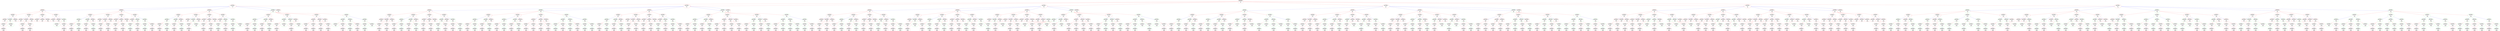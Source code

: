 // The tree
digraph {
	692493860 [label="Max node (O)
Depth: 0, Value: -6.0

X | O |  
  | X |  
  |   |  " color=red shape=box]
	380267400 [label="Min node (X)
Depth: 1, Value: -8.0

X | O | O
  | X |  
  |   |  " color=red shape=ellipse]
	570938841 [label="Max node (O)
Depth: 2, Value: -6.0

X | O | O
X | X |  
  |   |  " color=red shape=box]
	762649541 [label="Min node (X)
Depth: 3, Value: -6.0

X | O | O
X | X | O
  |   |  " color=red shape=ellipse]
	843935023 [label="Max node (O)
Depth: 4, Value: -6.0

X | O | O
X | X | O
X |   |  " color=red shape=box]
	628637259 [label="Max node (O)
Depth: 4, Value: 5.0

X | O | O
X | X | O
  | X |  " color=green shape=box]
	537987640 [label="Min node (X)
Depth: 5, Value: -4.0

X | O | O
X | X | O
O | X |  " color=red shape=ellipse]
	586384932 [label="Max node (O)
Depth: 6, Value: -4.0

X | O | O
X | X | O
O | X | X" color=red shape=box]
	713964722 [label="Min node (X)
Depth: 5, Value: 5.0

X | O | O
X | X | O
  | X | O" color=green shape=ellipse]
	194890598 [label="Max node (O)
Depth: 4, Value: -6.0

X | O | O
X | X | O
  |   | X" color=red shape=box]
	426677463 [label="Min node (X)
Depth: 3, Value: -6.0

X | O | O
X | X |  
O |   |  " color=red shape=ellipse]
	48928222 [label="Max node (O)
Depth: 4, Value: -6.0

X | O | O
X | X | X
O |   |  " color=red shape=box]
	731335864 [label="Max node (O)
Depth: 4, Value: -4.0

X | O | O
X | X |  
O | X |  " color=red shape=box]
	572858329 [label="Min node (X)
Depth: 5, Value: -4.0

X | O | O
X | X | O
O | X |  " color=red shape=ellipse]
	578045678 [label="Max node (O)
Depth: 6, Value: -4.0

X | O | O
X | X | O
O | X | X" color=red shape=box]
	1060251226 [label="Min node (X)
Depth: 5, Value: -4.0

X | O | O
X | X |  
O | X | O" color=red shape=ellipse]
	179937238 [label="Max node (O)
Depth: 6, Value: -4.0

X | O | O
X | X | X
O | X | O" color=red shape=box]
	299584960 [label="Max node (O)
Depth: 4, Value: -6.0

X | O | O
X | X |  
O |   | X" color=red shape=box]
	641957310 [label="Min node (X)
Depth: 3, Value: -6.0

X | O | O
X | X |  
  | O |  " color=red shape=ellipse]
	621801917 [label="Max node (O)
Depth: 4, Value: -6.0

X | O | O
X | X | X
  | O |  " color=red shape=box]
	937568480 [label="Max node (O)
Depth: 4, Value: -6.0

X | O | O
X | X |  
X | O |  " color=red shape=box]
	1068507074 [label="Max node (O)
Depth: 4, Value: -6.0

X | O | O
X | X |  
  | O | X" color=red shape=box]
	341244081 [label="Min node (X)
Depth: 3, Value: -6.0

X | O | O
X | X |  
  |   | O" color=red shape=ellipse]
	887570676 [label="Max node (O)
Depth: 4, Value: -6.0

X | O | O
X | X | X
  |   | O" color=red shape=box]
	933980171 [label="Max node (O)
Depth: 4, Value: -6.0

X | O | O
X | X |  
X |   | O" color=red shape=box]
	459799025 [label="Max node (O)
Depth: 4, Value: 5.0

X | O | O
X | X |  
  | X | O" color=green shape=box]
	720845662 [label="Min node (X)
Depth: 5, Value: 5.0

X | O | O
X | X | O
  | X | O" color=green shape=ellipse]
	809856441 [label="Min node (X)
Depth: 5, Value: -4.0

X | O | O
X | X |  
O | X | O" color=red shape=ellipse]
	654070311 [label="Max node (O)
Depth: 6, Value: -4.0

X | O | O
X | X | X
O | X | O" color=red shape=box]
	297754965 [label="Max node (O)
Depth: 2, Value: -6.0

X | O | O
  | X | X
  |   |  " color=red shape=box]
	28228968 [label="Min node (X)
Depth: 3, Value: -6.0

X | O | O
O | X | X
  |   |  " color=red shape=ellipse]
	694430623 [label="Max node (O)
Depth: 4, Value: 0.0

X | O | O
O | X | X
X |   |  " color=green shape=box]
	314859382 [label="Min node (X)
Depth: 5, Value: -4.0

X | O | O
O | X | X
X | O |  " color=red shape=ellipse]
	479201438 [label="Max node (O)
Depth: 6, Value: -4.0

X | O | O
O | X | X
X | O | X" color=red shape=box]
	933138274 [label="Min node (X)
Depth: 5, Value: 0.0

X | O | O
O | X | X
X |   | O" color=green shape=ellipse]
	686441540 [label="Max node (O)
Depth: 6, Value: 0.0

X | O | O
O | X | X
X | X | O" color=green shape=box]
	353821414 [label="Max node (O)
Depth: 4, Value: 0.0

X | O | O
O | X | X
  | X |  " color=green shape=box]
	389131768 [label="Min node (X)
Depth: 5, Value: -4.0

X | O | O
O | X | X
O | X |  " color=red shape=ellipse]
	1021604586 [label="Max node (O)
Depth: 6, Value: -4.0

X | O | O
O | X | X
O | X | X" color=red shape=box]
	317340930 [label="Min node (X)
Depth: 5, Value: 0.0

X | O | O
O | X | X
  | X | O" color=green shape=ellipse]
	1013642773 [label="Max node (O)
Depth: 6, Value: 0.0

X | O | O
O | X | X
X | X | O" color=green shape=box]
	23193568 [label="Max node (O)
Depth: 4, Value: -6.0

X | O | O
O | X | X
  |   | X" color=red shape=box]
	437559508 [label="Min node (X)
Depth: 3, Value: -6.0

X | O | O
  | X | X
O |   |  " color=red shape=ellipse]
	14977516 [label="Max node (O)
Depth: 4, Value: -6.0

X | O | O
X | X | X
O |   |  " color=red shape=box]
	646583504 [label="Max node (O)
Depth: 4, Value: -4.0

X | O | O
  | X | X
O | X |  " color=red shape=box]
	600102514 [label="Min node (X)
Depth: 5, Value: -4.0

X | O | O
O | X | X
O | X |  " color=red shape=ellipse]
	362388461 [label="Max node (O)
Depth: 6, Value: -4.0

X | O | O
O | X | X
O | X | X" color=red shape=box]
	836742820 [label="Min node (X)
Depth: 5, Value: -4.0

X | O | O
  | X | X
O | X | O" color=red shape=ellipse]
	334401053 [label="Max node (O)
Depth: 6, Value: -4.0

X | O | O
X | X | X
O | X | O" color=red shape=box]
	471822435 [label="Max node (O)
Depth: 4, Value: -6.0

X | O | O
  | X | X
O |   | X" color=red shape=box]
	329261741 [label="Min node (X)
Depth: 3, Value: -6.0

X | O | O
  | X | X
  | O |  " color=red shape=ellipse]
	971318205 [label="Max node (O)
Depth: 4, Value: -6.0

X | O | O
X | X | X
  | O |  " color=red shape=box]
	7533820 [label="Max node (O)
Depth: 4, Value: -4.0

X | O | O
  | X | X
X | O |  " color=red shape=box]
	683700179 [label="Min node (X)
Depth: 5, Value: -4.0

X | O | O
O | X | X
X | O |  " color=red shape=ellipse]
	208787896 [label="Max node (O)
Depth: 6, Value: -4.0

X | O | O
O | X | X
X | O | X" color=red shape=box]
	895967626 [label="Min node (X)
Depth: 5, Value: -4.0

X | O | O
  | X | X
X | O | O" color=red shape=ellipse]
	104426546 [label="Max node (O)
Depth: 6, Value: -4.0

X | O | O
X | X | X
X | O | O" color=red shape=box]
	353793000 [label="Max node (O)
Depth: 4, Value: -6.0

X | O | O
  | X | X
  | O | X" color=red shape=box]
	77334820 [label="Min node (X)
Depth: 3, Value: -6.0

X | O | O
  | X | X
  |   | O" color=red shape=ellipse]
	572811990 [label="Max node (O)
Depth: 4, Value: -6.0

X | O | O
X | X | X
  |   | O" color=red shape=box]
	237635110 [label="Max node (O)
Depth: 4, Value: 0.0

X | O | O
  | X | X
X |   | O" color=green shape=box]
	896582210 [label="Min node (X)
Depth: 5, Value: 0.0

X | O | O
O | X | X
X |   | O" color=green shape=ellipse]
	656653372 [label="Max node (O)
Depth: 6, Value: 0.0

X | O | O
O | X | X
X | X | O" color=green shape=box]
	101367588 [label="Min node (X)
Depth: 5, Value: -4.0

X | O | O
  | X | X
X | O | O" color=red shape=ellipse]
	212080173 [label="Max node (O)
Depth: 6, Value: -4.0

X | O | O
X | X | X
X | O | O" color=red shape=box]
	52888424 [label="Max node (O)
Depth: 4, Value: 0.0

X | O | O
  | X | X
  | X | O" color=green shape=box]
	369447761 [label="Min node (X)
Depth: 5, Value: 0.0

X | O | O
O | X | X
  | X | O" color=green shape=ellipse]
	1018230881 [label="Max node (O)
Depth: 6, Value: 0.0

X | O | O
O | X | X
X | X | O" color=green shape=box]
	441091020 [label="Min node (X)
Depth: 5, Value: -4.0

X | O | O
  | X | X
O | X | O" color=red shape=ellipse]
	343551304 [label="Max node (O)
Depth: 6, Value: -4.0

X | O | O
X | X | X
O | X | O" color=red shape=box]
	857274326 [label="Max node (O)
Depth: 2, Value: -6.0

X | O | O
  | X |  
X |   |  " color=red shape=box]
	474179518 [label="Min node (X)
Depth: 3, Value: -6.0

X | O | O
O | X |  
X |   |  " color=red shape=ellipse]
	861022007 [label="Max node (O)
Depth: 4, Value: 0.0

X | O | O
O | X | X
X |   |  " color=green shape=box]
	842439271 [label="Min node (X)
Depth: 5, Value: -4.0

X | O | O
O | X | X
X | O |  " color=red shape=ellipse]
	966665932 [label="Max node (O)
Depth: 6, Value: -4.0

X | O | O
O | X | X
X | O | X" color=red shape=box]
	557316078 [label="Min node (X)
Depth: 5, Value: 0.0

X | O | O
O | X | X
X |   | O" color=green shape=ellipse]
	1013072417 [label="Max node (O)
Depth: 6, Value: 0.0

X | O | O
O | X | X
X | X | O" color=green shape=box]
	1044974189 [label="Max node (O)
Depth: 4, Value: 0.0

X | O | O
O | X |  
X | X |  " color=green shape=box]
	84426094 [label="Min node (X)
Depth: 5, Value: -4.0

X | O | O
O | X | O
X | X |  " color=red shape=ellipse]
	1048060473 [label="Max node (O)
Depth: 6, Value: -4.0

X | O | O
O | X | O
X | X | X" color=red shape=box]
	727917192 [label="Min node (X)
Depth: 5, Value: 0.0

X | O | O
O | X |  
X | X | O" color=green shape=ellipse]
	30645696 [label="Max node (O)
Depth: 6, Value: 0.0

X | O | O
O | X | X
X | X | O" color=green shape=box]
	896719761 [label="Max node (O)
Depth: 4, Value: -6.0

X | O | O
O | X |  
X |   | X" color=red shape=box]
	144590147 [label="Min node (X)
Depth: 3, Value: -6.0

X | O | O
  | X | O
X |   |  " color=red shape=ellipse]
	104614907 [label="Max node (O)
Depth: 4, Value: -6.0

X | O | O
X | X | O
X |   |  " color=red shape=box]
	728044231 [label="Max node (O)
Depth: 4, Value: 5.0

X | O | O
  | X | O
X | X |  " color=green shape=box]
	393559463 [label="Min node (X)
Depth: 5, Value: -4.0

X | O | O
O | X | O
X | X |  " color=red shape=ellipse]
	123336448 [label="Max node (O)
Depth: 6, Value: -4.0

X | O | O
O | X | O
X | X | X" color=red shape=box]
	855922147 [label="Min node (X)
Depth: 5, Value: 5.0

X | O | O
  | X | O
X | X | O" color=green shape=ellipse]
	918473640 [label="Max node (O)
Depth: 4, Value: -6.0

X | O | O
  | X | O
X |   | X" color=red shape=box]
	569611202 [label="Min node (X)
Depth: 3, Value: -6.0

X | O | O
  | X |  
X | O |  " color=red shape=ellipse]
	561044476 [label="Max node (O)
Depth: 4, Value: -6.0

X | O | O
X | X |  
X | O |  " color=red shape=box]
	846580784 [label="Max node (O)
Depth: 4, Value: -4.0

X | O | O
  | X | X
X | O |  " color=red shape=box]
	123576409 [label="Min node (X)
Depth: 5, Value: -4.0

X | O | O
O | X | X
X | O |  " color=red shape=ellipse]
	643798914 [label="Max node (O)
Depth: 6, Value: -4.0

X | O | O
O | X | X
X | O | X" color=red shape=box]
	678462518 [label="Min node (X)
Depth: 5, Value: -4.0

X | O | O
  | X | X
X | O | O" color=red shape=ellipse]
	36404816 [label="Max node (O)
Depth: 6, Value: -4.0

X | O | O
X | X | X
X | O | O" color=red shape=box]
	63177331 [label="Max node (O)
Depth: 4, Value: -6.0

X | O | O
  | X |  
X | O | X" color=red shape=box]
	1039819186 [label="Min node (X)
Depth: 3, Value: -6.0

X | O | O
  | X |  
X |   | O" color=red shape=ellipse]
	68849199 [label="Max node (O)
Depth: 4, Value: -6.0

X | O | O
X | X |  
X |   | O" color=red shape=box]
	522213989 [label="Max node (O)
Depth: 4, Value: 0.0

X | O | O
  | X | X
X |   | O" color=green shape=box]
	990594917 [label="Min node (X)
Depth: 5, Value: 0.0

X | O | O
O | X | X
X |   | O" color=green shape=ellipse]
	464606558 [label="Max node (O)
Depth: 6, Value: 0.0

X | O | O
O | X | X
X | X | O" color=green shape=box]
	882817334 [label="Min node (X)
Depth: 5, Value: -4.0

X | O | O
  | X | X
X | O | O" color=red shape=ellipse]
	539233457 [label="Max node (O)
Depth: 6, Value: -4.0

X | O | O
X | X | X
X | O | O" color=red shape=box]
	32617378 [label="Max node (O)
Depth: 4, Value: 5.0

X | O | O
  | X |  
X | X | O" color=green shape=box]
	796381429 [label="Min node (X)
Depth: 5, Value: 0.0

X | O | O
O | X |  
X | X | O" color=green shape=ellipse]
	997278265 [label="Max node (O)
Depth: 6, Value: 0.0

X | O | O
O | X | X
X | X | O" color=green shape=box]
	327531157 [label="Min node (X)
Depth: 5, Value: 5.0

X | O | O
  | X | O
X | X | O" color=green shape=ellipse]
	963342336 [label="Max node (O)
Depth: 2, Value: 0.0

X | O | O
  | X |  
  | X |  " color=green shape=box]
	161168665 [label="Min node (X)
Depth: 3, Value: -6.0

X | O | O
O | X |  
  | X |  " color=red shape=ellipse]
	197017692 [label="Max node (O)
Depth: 4, Value: 0.0

X | O | O
O | X | X
  | X |  " color=green shape=box]
	495178145 [label="Min node (X)
Depth: 5, Value: -4.0

X | O | O
O | X | X
O | X |  " color=red shape=ellipse]
	477305643 [label="Max node (O)
Depth: 6, Value: -4.0

X | O | O
O | X | X
O | X | X" color=red shape=box]
	595459760 [label="Min node (X)
Depth: 5, Value: 0.0

X | O | O
O | X | X
  | X | O" color=green shape=ellipse]
	353559236 [label="Max node (O)
Depth: 6, Value: 0.0

X | O | O
O | X | X
X | X | O" color=green shape=box]
	537606178 [label="Max node (O)
Depth: 4, Value: 0.0

X | O | O
O | X |  
X | X |  " color=green shape=box]
	183624153 [label="Min node (X)
Depth: 5, Value: -4.0

X | O | O
O | X | O
X | X |  " color=red shape=ellipse]
	911345617 [label="Max node (O)
Depth: 6, Value: -4.0

X | O | O
O | X | O
X | X | X" color=red shape=box]
	322125028 [label="Min node (X)
Depth: 5, Value: 0.0

X | O | O
O | X |  
X | X | O" color=green shape=ellipse]
	991890955 [label="Max node (O)
Depth: 6, Value: 0.0

X | O | O
O | X | X
X | X | O" color=green shape=box]
	94992260 [label="Max node (O)
Depth: 4, Value: -6.0

X | O | O
O | X |  
  | X | X" color=red shape=box]
	338799094 [label="Min node (X)
Depth: 3, Value: -6.0

X | O | O
  | X | O
  | X |  " color=red shape=ellipse]
	16815049 [label="Max node (O)
Depth: 4, Value: 5.0

X | O | O
X | X | O
  | X |  " color=green shape=box]
	1041404294 [label="Min node (X)
Depth: 5, Value: -4.0

X | O | O
X | X | O
O | X |  " color=red shape=ellipse]
	25690224 [label="Max node (O)
Depth: 6, Value: -4.0

X | O | O
X | X | O
O | X | X" color=red shape=box]
	616969081 [label="Min node (X)
Depth: 5, Value: 5.0

X | O | O
X | X | O
  | X | O" color=green shape=ellipse]
	107418189 [label="Max node (O)
Depth: 4, Value: 5.0

X | O | O
  | X | O
X | X |  " color=green shape=box]
	155035058 [label="Min node (X)
Depth: 5, Value: -4.0

X | O | O
O | X | O
X | X |  " color=red shape=ellipse]
	892349680 [label="Max node (O)
Depth: 6, Value: -4.0

X | O | O
O | X | O
X | X | X" color=red shape=box]
	457916529 [label="Min node (X)
Depth: 5, Value: 5.0

X | O | O
  | X | O
X | X | O" color=green shape=ellipse]
	559350273 [label="Max node (O)
Depth: 4, Value: -6.0

X | O | O
  | X | O
  | X | X" color=red shape=box]
	288492310 [label="Min node (X)
Depth: 3, Value: -6.0

X | O | O
  | X |  
O | X |  " color=red shape=ellipse]
	467699495 [label="Max node (O)
Depth: 4, Value: -4.0

X | O | O
X | X |  
O | X |  " color=red shape=box]
	729660538 [label="Min node (X)
Depth: 5, Value: -4.0

X | O | O
X | X | O
O | X |  " color=red shape=ellipse]
	816698733 [label="Max node (O)
Depth: 6, Value: -4.0

X | O | O
X | X | O
O | X | X" color=red shape=box]
	743839519 [label="Min node (X)
Depth: 5, Value: -4.0

X | O | O
X | X |  
O | X | O" color=red shape=ellipse]
	277198720 [label="Max node (O)
Depth: 6, Value: -4.0

X | O | O
X | X | X
O | X | O" color=red shape=box]
	825458199 [label="Max node (O)
Depth: 4, Value: -4.0

X | O | O
  | X | X
O | X |  " color=red shape=box]
	437994230 [label="Min node (X)
Depth: 5, Value: -4.0

X | O | O
O | X | X
O | X |  " color=red shape=ellipse]
	838058281 [label="Max node (O)
Depth: 6, Value: -4.0

X | O | O
O | X | X
O | X | X" color=red shape=box]
	686390649 [label="Min node (X)
Depth: 5, Value: -4.0

X | O | O
  | X | X
O | X | O" color=red shape=ellipse]
	664368584 [label="Max node (O)
Depth: 6, Value: -4.0

X | O | O
X | X | X
O | X | O" color=red shape=box]
	464246366 [label="Max node (O)
Depth: 4, Value: -6.0

X | O | O
  | X |  
O | X | X" color=red shape=box]
	713198829 [label="Min node (X)
Depth: 3, Value: 0.0

X | O | O
  | X |  
  | X | O" color=green shape=ellipse]
	731753114 [label="Max node (O)
Depth: 4, Value: 5.0

X | O | O
X | X |  
  | X | O" color=green shape=box]
	688505059 [label="Min node (X)
Depth: 5, Value: 5.0

X | O | O
X | X | O
  | X | O" color=green shape=ellipse]
	279908366 [label="Min node (X)
Depth: 5, Value: -4.0

X | O | O
X | X |  
O | X | O" color=red shape=ellipse]
	1056743410 [label="Max node (O)
Depth: 6, Value: -4.0

X | O | O
X | X | X
O | X | O" color=red shape=box]
	117712256 [label="Max node (O)
Depth: 4, Value: 0.0

X | O | O
  | X | X
  | X | O" color=green shape=box]
	782873317 [label="Min node (X)
Depth: 5, Value: 0.0

X | O | O
O | X | X
  | X | O" color=green shape=ellipse]
	580124351 [label="Max node (O)
Depth: 6, Value: 0.0

X | O | O
O | X | X
X | X | O" color=green shape=box]
	1018910733 [label="Min node (X)
Depth: 5, Value: -4.0

X | O | O
  | X | X
O | X | O" color=red shape=ellipse]
	519989424 [label="Max node (O)
Depth: 6, Value: -4.0

X | O | O
X | X | X
O | X | O" color=red shape=box]
	916372858 [label="Max node (O)
Depth: 4, Value: 5.0

X | O | O
  | X |  
X | X | O" color=green shape=box]
	493842827 [label="Min node (X)
Depth: 5, Value: 0.0

X | O | O
O | X |  
X | X | O" color=green shape=ellipse]
	833713989 [label="Max node (O)
Depth: 6, Value: 0.0

X | O | O
O | X | X
X | X | O" color=green shape=box]
	995999333 [label="Min node (X)
Depth: 5, Value: 5.0

X | O | O
  | X | O
X | X | O" color=green shape=ellipse]
	36588932 [label="Max node (O)
Depth: 2, Value: -8.0

X | O | O
  | X |  
  |   | X" color=red shape=box]
	870517348 [label="Min node (X)
Depth: 1, Value: -8.0

X | O |  
O | X |  
  |   |  " color=red shape=ellipse]
	937924097 [label="Max node (O)
Depth: 2, Value: -6.0

X | O | X
O | X |  
  |   |  " color=red shape=box]
	546721786 [label="Min node (X)
Depth: 3, Value: -6.0

X | O | X
O | X | O
  |   |  " color=red shape=ellipse]
	469649507 [label="Max node (O)
Depth: 4, Value: -6.0

X | O | X
O | X | O
X |   |  " color=red shape=box]
	206504325 [label="Max node (O)
Depth: 4, Value: -4.0

X | O | X
O | X | O
  | X |  " color=red shape=box]
	1069373313 [label="Min node (X)
Depth: 5, Value: -4.0

X | O | X
O | X | O
O | X |  " color=red shape=ellipse]
	21410374 [label="Max node (O)
Depth: 6, Value: -4.0

X | O | X
O | X | O
O | X | X" color=red shape=box]
	393550291 [label="Min node (X)
Depth: 5, Value: -4.0

X | O | X
O | X | O
  | X | O" color=red shape=ellipse]
	348662807 [label="Max node (O)
Depth: 6, Value: -4.0

X | O | X
O | X | O
X | X | O" color=red shape=box]
	196352427 [label="Max node (O)
Depth: 4, Value: -6.0

X | O | X
O | X | O
  |   | X" color=red shape=box]
	973438213 [label="Min node (X)
Depth: 3, Value: -6.0

X | O | X
O | X |  
O |   |  " color=red shape=ellipse]
	714334358 [label="Max node (O)
Depth: 4, Value: 0.0

X | O | X
O | X | X
O |   |  " color=green shape=box]
	22655345 [label="Min node (X)
Depth: 5, Value: -4.0

X | O | X
O | X | X
O | O |  " color=red shape=ellipse]
	625787769 [label="Max node (O)
Depth: 6, Value: -4.0

X | O | X
O | X | X
O | O | X" color=red shape=box]
	337969274 [label="Min node (X)
Depth: 5, Value: 0.0

X | O | X
O | X | X
O |   | O" color=green shape=ellipse]
	288823389 [label="Max node (O)
Depth: 6, Value: 0.0

X | O | X
O | X | X
O | X | O" color=green shape=box]
	58324088 [label="Max node (O)
Depth: 4, Value: 0.0

X | O | X
O | X |  
O | X |  " color=green shape=box]
	1032792890 [label="Min node (X)
Depth: 5, Value: -4.0

X | O | X
O | X | O
O | X |  " color=red shape=ellipse]
	666356166 [label="Max node (O)
Depth: 6, Value: -4.0

X | O | X
O | X | O
O | X | X" color=red shape=box]
	604749464 [label="Min node (X)
Depth: 5, Value: 0.0

X | O | X
O | X |  
O | X | O" color=green shape=ellipse]
	683388186 [label="Max node (O)
Depth: 6, Value: 0.0

X | O | X
O | X | X
O | X | O" color=green shape=box]
	562015180 [label="Max node (O)
Depth: 4, Value: -6.0

X | O | X
O | X |  
O |   | X" color=red shape=box]
	203149277 [label="Min node (X)
Depth: 3, Value: -6.0

X | O | X
O | X |  
  | O |  " color=red shape=ellipse]
	992109203 [label="Max node (O)
Depth: 4, Value: -4.0

X | O | X
O | X | X
  | O |  " color=red shape=box]
	46761425 [label="Min node (X)
Depth: 5, Value: -4.0

X | O | X
O | X | X
O | O |  " color=red shape=ellipse]
	391954819 [label="Max node (O)
Depth: 6, Value: -4.0

X | O | X
O | X | X
O | O | X" color=red shape=box]
	916619259 [label="Min node (X)
Depth: 5, Value: -4.0

X | O | X
O | X | X
  | O | O" color=red shape=ellipse]
	202264366 [label="Max node (O)
Depth: 6, Value: -4.0

X | O | X
O | X | X
X | O | O" color=red shape=box]
	908141929 [label="Max node (O)
Depth: 4, Value: -6.0

X | O | X
O | X |  
X | O |  " color=red shape=box]
	304340444 [label="Max node (O)
Depth: 4, Value: -6.0

X | O | X
O | X |  
  | O | X" color=red shape=box]
	800345348 [label="Min node (X)
Depth: 3, Value: -6.0

X | O | X
O | X |  
  |   | O" color=red shape=ellipse]
	151506507 [label="Max node (O)
Depth: 4, Value: 0.0

X | O | X
O | X | X
  |   | O" color=green shape=box]
	327590077 [label="Min node (X)
Depth: 5, Value: 0.0

X | O | X
O | X | X
O |   | O" color=green shape=ellipse]
	247098496 [label="Max node (O)
Depth: 6, Value: 0.0

X | O | X
O | X | X
O | X | O" color=green shape=box]
	618098345 [label="Min node (X)
Depth: 5, Value: -4.0

X | O | X
O | X | X
  | O | O" color=red shape=ellipse]
	224363967 [label="Max node (O)
Depth: 6, Value: -4.0

X | O | X
O | X | X
X | O | O" color=red shape=box]
	258231404 [label="Max node (O)
Depth: 4, Value: -6.0

X | O | X
O | X |  
X |   | O" color=red shape=box]
	984655636 [label="Max node (O)
Depth: 4, Value: 0.0

X | O | X
O | X |  
  | X | O" color=green shape=box]
	840021069 [label="Min node (X)
Depth: 5, Value: -4.0

X | O | X
O | X | O
  | X | O" color=red shape=ellipse]
	33761270 [label="Max node (O)
Depth: 6, Value: -4.0

X | O | X
O | X | O
X | X | O" color=red shape=box]
	626089357 [label="Min node (X)
Depth: 5, Value: 0.0

X | O | X
O | X |  
O | X | O" color=green shape=ellipse]
	815062032 [label="Max node (O)
Depth: 6, Value: 0.0

X | O | X
O | X | X
O | X | O" color=green shape=box]
	2950177 [label="Max node (O)
Depth: 2, Value: 0.0

X | O |  
O | X | X
  |   |  " color=green shape=box]
	297803859 [label="Min node (X)
Depth: 3, Value: -6.0

X | O | O
O | X | X
  |   |  " color=red shape=ellipse]
	924089460 [label="Max node (O)
Depth: 4, Value: 0.0

X | O | O
O | X | X
X |   |  " color=green shape=box]
	143384137 [label="Min node (X)
Depth: 5, Value: -4.0

X | O | O
O | X | X
X | O |  " color=red shape=ellipse]
	963148349 [label="Max node (O)
Depth: 6, Value: -4.0

X | O | O
O | X | X
X | O | X" color=red shape=box]
	626700941 [label="Min node (X)
Depth: 5, Value: 0.0

X | O | O
O | X | X
X |   | O" color=green shape=ellipse]
	600563037 [label="Max node (O)
Depth: 6, Value: 0.0

X | O | O
O | X | X
X | X | O" color=green shape=box]
	89879831 [label="Max node (O)
Depth: 4, Value: 0.0

X | O | O
O | X | X
  | X |  " color=green shape=box]
	113993683 [label="Min node (X)
Depth: 5, Value: -4.0

X | O | O
O | X | X
O | X |  " color=red shape=ellipse]
	33994778 [label="Max node (O)
Depth: 6, Value: -4.0

X | O | O
O | X | X
O | X | X" color=red shape=box]
	91540030 [label="Min node (X)
Depth: 5, Value: 0.0

X | O | O
O | X | X
  | X | O" color=green shape=ellipse]
	179082004 [label="Max node (O)
Depth: 6, Value: 0.0

X | O | O
O | X | X
X | X | O" color=green shape=box]
	727342763 [label="Max node (O)
Depth: 4, Value: -6.0

X | O | O
O | X | X
  |   | X" color=red shape=box]
	630503671 [label="Min node (X)
Depth: 3, Value: -6.0

X | O |  
O | X | X
O |   |  " color=red shape=ellipse]
	798322938 [label="Max node (O)
Depth: 4, Value: 0.0

X | O | X
O | X | X
O |   |  " color=green shape=box]
	823429742 [label="Min node (X)
Depth: 5, Value: -4.0

X | O | X
O | X | X
O | O |  " color=red shape=ellipse]
	938646042 [label="Max node (O)
Depth: 6, Value: -4.0

X | O | X
O | X | X
O | O | X" color=red shape=box]
	571921954 [label="Min node (X)
Depth: 5, Value: 0.0

X | O | X
O | X | X
O |   | O" color=green shape=ellipse]
	304306425 [label="Max node (O)
Depth: 6, Value: 0.0

X | O | X
O | X | X
O | X | O" color=green shape=box]
	596060165 [label="Max node (O)
Depth: 4, Value: 0.0

X | O |  
O | X | X
O | X |  " color=green shape=box]
	404897642 [label="Min node (X)
Depth: 5, Value: -4.0

X | O | O
O | X | X
O | X |  " color=red shape=ellipse]
	929033696 [label="Max node (O)
Depth: 6, Value: -4.0

X | O | O
O | X | X
O | X | X" color=red shape=box]
	565413186 [label="Min node (X)
Depth: 5, Value: 0.0

X | O |  
O | X | X
O | X | O" color=green shape=ellipse]
	532497910 [label="Max node (O)
Depth: 6, Value: 0.0

X | O | X
O | X | X
O | X | O" color=green shape=box]
	366660729 [label="Max node (O)
Depth: 4, Value: -6.0

X | O |  
O | X | X
O |   | X" color=red shape=box]
	1000697111 [label="Min node (X)
Depth: 3, Value: -6.0

X | O |  
O | X | X
  | O |  " color=red shape=ellipse]
	632604604 [label="Max node (O)
Depth: 4, Value: -4.0

X | O | X
O | X | X
  | O |  " color=red shape=box]
	483990650 [label="Min node (X)
Depth: 5, Value: -4.0

X | O | X
O | X | X
O | O |  " color=red shape=ellipse]
	854417538 [label="Max node (O)
Depth: 6, Value: -4.0

X | O | X
O | X | X
O | O | X" color=red shape=box]
	473674445 [label="Min node (X)
Depth: 5, Value: -4.0

X | O | X
O | X | X
  | O | O" color=red shape=ellipse]
	735696817 [label="Max node (O)
Depth: 6, Value: -4.0

X | O | X
O | X | X
X | O | O" color=red shape=box]
	328662561 [label="Max node (O)
Depth: 4, Value: -4.0

X | O |  
O | X | X
X | O |  " color=red shape=box]
	980660448 [label="Min node (X)
Depth: 5, Value: -4.0

X | O | O
O | X | X
X | O |  " color=red shape=ellipse]
	30766794 [label="Max node (O)
Depth: 6, Value: -4.0

X | O | O
O | X | X
X | O | X" color=red shape=box]
	627999568 [label="Min node (X)
Depth: 5, Value: -4.0

X | O |  
O | X | X
X | O | O" color=red shape=ellipse]
	665748570 [label="Max node (O)
Depth: 6, Value: -4.0

X | O | X
O | X | X
X | O | O" color=red shape=box]
	674375346 [label="Max node (O)
Depth: 4, Value: -6.0

X | O |  
O | X | X
  | O | X" color=red shape=box]
	823236033 [label="Min node (X)
Depth: 3, Value: 0.0

X | O |  
O | X | X
  |   | O" color=green shape=ellipse]
	592457167 [label="Max node (O)
Depth: 4, Value: 0.0

X | O | X
O | X | X
  |   | O" color=green shape=box]
	640643904 [label="Min node (X)
Depth: 5, Value: 0.0

X | O | X
O | X | X
O |   | O" color=green shape=ellipse]
	187445342 [label="Max node (O)
Depth: 6, Value: 0.0

X | O | X
O | X | X
O | X | O" color=green shape=box]
	396610203 [label="Min node (X)
Depth: 5, Value: -4.0

X | O | X
O | X | X
  | O | O" color=red shape=ellipse]
	70521840 [label="Max node (O)
Depth: 6, Value: -4.0

X | O | X
O | X | X
X | O | O" color=red shape=box]
	574819621 [label="Max node (O)
Depth: 4, Value: 0.0

X | O |  
O | X | X
X |   | O" color=green shape=box]
	670176066 [label="Min node (X)
Depth: 5, Value: 0.0

X | O | O
O | X | X
X |   | O" color=green shape=ellipse]
	226497688 [label="Max node (O)
Depth: 6, Value: 0.0

X | O | O
O | X | X
X | X | O" color=green shape=box]
	940671108 [label="Min node (X)
Depth: 5, Value: -4.0

X | O |  
O | X | X
X | O | O" color=red shape=ellipse]
	311080415 [label="Max node (O)
Depth: 6, Value: -4.0

X | O | X
O | X | X
X | O | O" color=red shape=box]
	717530532 [label="Max node (O)
Depth: 4, Value: 0.0

X | O |  
O | X | X
  | X | O" color=green shape=box]
	1024448691 [label="Min node (X)
Depth: 5, Value: 0.0

X | O | O
O | X | X
  | X | O" color=green shape=ellipse]
	815706947 [label="Max node (O)
Depth: 6, Value: 0.0

X | O | O
O | X | X
X | X | O" color=green shape=box]
	459352617 [label="Min node (X)
Depth: 5, Value: 0.0

X | O |  
O | X | X
O | X | O" color=green shape=ellipse]
	954668830 [label="Max node (O)
Depth: 6, Value: 0.0

X | O | X
O | X | X
O | X | O" color=green shape=box]
	442047508 [label="Max node (O)
Depth: 2, Value: -6.0

X | O |  
O | X |  
X |   |  " color=red shape=box]
	851439892 [label="Min node (X)
Depth: 3, Value: -6.0

X | O | O
O | X |  
X |   |  " color=red shape=ellipse]
	388203744 [label="Max node (O)
Depth: 4, Value: 0.0

X | O | O
O | X | X
X |   |  " color=green shape=box]
	1028012789 [label="Min node (X)
Depth: 5, Value: -4.0

X | O | O
O | X | X
X | O |  " color=red shape=ellipse]
	556242490 [label="Max node (O)
Depth: 6, Value: -4.0

X | O | O
O | X | X
X | O | X" color=red shape=box]
	458042070 [label="Min node (X)
Depth: 5, Value: 0.0

X | O | O
O | X | X
X |   | O" color=green shape=ellipse]
	184572566 [label="Max node (O)
Depth: 6, Value: 0.0

X | O | O
O | X | X
X | X | O" color=green shape=box]
	317529753 [label="Max node (O)
Depth: 4, Value: 0.0

X | O | O
O | X |  
X | X |  " color=green shape=box]
	1054316233 [label="Min node (X)
Depth: 5, Value: -4.0

X | O | O
O | X | O
X | X |  " color=red shape=ellipse]
	239514167 [label="Max node (O)
Depth: 6, Value: -4.0

X | O | O
O | X | O
X | X | X" color=red shape=box]
	441354474 [label="Min node (X)
Depth: 5, Value: 0.0

X | O | O
O | X |  
X | X | O" color=green shape=ellipse]
	77844244 [label="Max node (O)
Depth: 6, Value: 0.0

X | O | O
O | X | X
X | X | O" color=green shape=box]
	275859259 [label="Max node (O)
Depth: 4, Value: -6.0

X | O | O
O | X |  
X |   | X" color=red shape=box]
	903374317 [label="Min node (X)
Depth: 3, Value: -6.0

X | O |  
O | X | O
X |   |  " color=red shape=ellipse]
	1067134642 [label="Max node (O)
Depth: 4, Value: -6.0

X | O | X
O | X | O
X |   |  " color=red shape=box]
	360841479 [label="Max node (O)
Depth: 4, Value: -4.0

X | O |  
O | X | O
X | X |  " color=red shape=box]
	15961248 [label="Min node (X)
Depth: 5, Value: -4.0

X | O | O
O | X | O
X | X |  " color=red shape=ellipse]
	625427678 [label="Max node (O)
Depth: 6, Value: -4.0

X | O | O
O | X | O
X | X | X" color=red shape=box]
	253683618 [label="Min node (X)
Depth: 5, Value: -4.0

X | O |  
O | X | O
X | X | O" color=red shape=ellipse]
	451346463 [label="Max node (O)
Depth: 6, Value: -4.0

X | O | X
O | X | O
X | X | O" color=red shape=box]
	431383241 [label="Max node (O)
Depth: 4, Value: -6.0

X | O |  
O | X | O
X |   | X" color=red shape=box]
	983383604 [label="Min node (X)
Depth: 3, Value: -6.0

X | O |  
O | X |  
X | O |  " color=red shape=ellipse]
	214542267 [label="Max node (O)
Depth: 4, Value: -6.0

X | O | X
O | X |  
X | O |  " color=red shape=box]
	74041350 [label="Max node (O)
Depth: 4, Value: -4.0

X | O |  
O | X | X
X | O |  " color=red shape=box]
	960558512 [label="Min node (X)
Depth: 5, Value: -4.0

X | O | O
O | X | X
X | O |  " color=red shape=ellipse]
	792078788 [label="Max node (O)
Depth: 6, Value: -4.0

X | O | O
O | X | X
X | O | X" color=red shape=box]
	307390165 [label="Min node (X)
Depth: 5, Value: -4.0

X | O |  
O | X | X
X | O | O" color=red shape=ellipse]
	732239360 [label="Max node (O)
Depth: 6, Value: -4.0

X | O | X
O | X | X
X | O | O" color=red shape=box]
	86868664 [label="Max node (O)
Depth: 4, Value: -6.0

X | O |  
O | X |  
X | O | X" color=red shape=box]
	338762624 [label="Min node (X)
Depth: 3, Value: -6.0

X | O |  
O | X |  
X |   | O" color=red shape=ellipse]
	931093660 [label="Max node (O)
Depth: 4, Value: -6.0

X | O | X
O | X |  
X |   | O" color=red shape=box]
	187163259 [label="Max node (O)
Depth: 4, Value: 0.0

X | O |  
O | X | X
X |   | O" color=green shape=box]
	594163272 [label="Min node (X)
Depth: 5, Value: 0.0

X | O | O
O | X | X
X |   | O" color=green shape=ellipse]
	1011155643 [label="Max node (O)
Depth: 6, Value: 0.0

X | O | O
O | X | X
X | X | O" color=green shape=box]
	757964247 [label="Min node (X)
Depth: 5, Value: -4.0

X | O |  
O | X | X
X | O | O" color=red shape=ellipse]
	82561855 [label="Max node (O)
Depth: 6, Value: -4.0

X | O | X
O | X | X
X | O | O" color=red shape=box]
	100520000 [label="Max node (O)
Depth: 4, Value: 0.0

X | O |  
O | X |  
X | X | O" color=green shape=box]
	426875223 [label="Min node (X)
Depth: 5, Value: 0.0

X | O | O
O | X |  
X | X | O" color=green shape=ellipse]
	79205360 [label="Max node (O)
Depth: 6, Value: 0.0

X | O | O
O | X | X
X | X | O" color=green shape=box]
	204728237 [label="Min node (X)
Depth: 5, Value: -4.0

X | O |  
O | X | O
X | X | O" color=red shape=ellipse]
	808342482 [label="Max node (O)
Depth: 6, Value: -4.0

X | O | X
O | X | O
X | X | O" color=red shape=box]
	29727967 [label="Max node (O)
Depth: 2, Value: 0.0

X | O |  
O | X |  
  | X |  " color=green shape=box]
	634719641 [label="Min node (X)
Depth: 3, Value: -6.0

X | O | O
O | X |  
  | X |  " color=red shape=ellipse]
	366442761 [label="Max node (O)
Depth: 4, Value: 0.0

X | O | O
O | X | X
  | X |  " color=green shape=box]
	1003042803 [label="Min node (X)
Depth: 5, Value: -4.0

X | O | O
O | X | X
O | X |  " color=red shape=ellipse]
	443635231 [label="Max node (O)
Depth: 6, Value: -4.0

X | O | O
O | X | X
O | X | X" color=red shape=box]
	269301828 [label="Min node (X)
Depth: 5, Value: 0.0

X | O | O
O | X | X
  | X | O" color=green shape=ellipse]
	37109159 [label="Max node (O)
Depth: 6, Value: 0.0

X | O | O
O | X | X
X | X | O" color=green shape=box]
	528590704 [label="Max node (O)
Depth: 4, Value: 0.0

X | O | O
O | X |  
X | X |  " color=green shape=box]
	601344076 [label="Min node (X)
Depth: 5, Value: -4.0

X | O | O
O | X | O
X | X |  " color=red shape=ellipse]
	1004967512 [label="Max node (O)
Depth: 6, Value: -4.0

X | O | O
O | X | O
X | X | X" color=red shape=box]
	255711776 [label="Min node (X)
Depth: 5, Value: 0.0

X | O | O
O | X |  
X | X | O" color=green shape=ellipse]
	122404667 [label="Max node (O)
Depth: 6, Value: 0.0

X | O | O
O | X | X
X | X | O" color=green shape=box]
	119354484 [label="Max node (O)
Depth: 4, Value: -6.0

X | O | O
O | X |  
  | X | X" color=red shape=box]
	635682231 [label="Min node (X)
Depth: 3, Value: -6.0

X | O |  
O | X | O
  | X |  " color=red shape=ellipse]
	20398309 [label="Max node (O)
Depth: 4, Value: -4.0

X | O | X
O | X | O
  | X |  " color=red shape=box]
	991429283 [label="Min node (X)
Depth: 5, Value: -4.0

X | O | X
O | X | O
O | X |  " color=red shape=ellipse]
	240503419 [label="Max node (O)
Depth: 6, Value: -4.0

X | O | X
O | X | O
O | X | X" color=red shape=box]
	937581343 [label="Min node (X)
Depth: 5, Value: -4.0

X | O | X
O | X | O
  | X | O" color=red shape=ellipse]
	710260405 [label="Max node (O)
Depth: 6, Value: -4.0

X | O | X
O | X | O
X | X | O" color=red shape=box]
	161039390 [label="Max node (O)
Depth: 4, Value: -4.0

X | O |  
O | X | O
X | X |  " color=red shape=box]
	531703029 [label="Min node (X)
Depth: 5, Value: -4.0

X | O | O
O | X | O
X | X |  " color=red shape=ellipse]
	46954694 [label="Max node (O)
Depth: 6, Value: -4.0

X | O | O
O | X | O
X | X | X" color=red shape=box]
	553142761 [label="Min node (X)
Depth: 5, Value: -4.0

X | O |  
O | X | O
X | X | O" color=red shape=ellipse]
	377786695 [label="Max node (O)
Depth: 6, Value: -4.0

X | O | X
O | X | O
X | X | O" color=red shape=box]
	606966446 [label="Max node (O)
Depth: 4, Value: -6.0

X | O |  
O | X | O
  | X | X" color=red shape=box]
	855031904 [label="Min node (X)
Depth: 3, Value: -6.0

X | O |  
O | X |  
O | X |  " color=red shape=ellipse]
	494329357 [label="Max node (O)
Depth: 4, Value: 0.0

X | O | X
O | X |  
O | X |  " color=green shape=box]
	889204165 [label="Min node (X)
Depth: 5, Value: -4.0

X | O | X
O | X | O
O | X |  " color=red shape=ellipse]
	291079606 [label="Max node (O)
Depth: 6, Value: -4.0

X | O | X
O | X | O
O | X | X" color=red shape=box]
	867216491 [label="Min node (X)
Depth: 5, Value: 0.0

X | O | X
O | X |  
O | X | O" color=green shape=ellipse]
	1019424401 [label="Max node (O)
Depth: 6, Value: 0.0

X | O | X
O | X | X
O | X | O" color=green shape=box]
	462996197 [label="Max node (O)
Depth: 4, Value: 0.0

X | O |  
O | X | X
O | X |  " color=green shape=box]
	509904355 [label="Min node (X)
Depth: 5, Value: -4.0

X | O | O
O | X | X
O | X |  " color=red shape=ellipse]
	845738156 [label="Max node (O)
Depth: 6, Value: -4.0

X | O | O
O | X | X
O | X | X" color=red shape=box]
	351933039 [label="Min node (X)
Depth: 5, Value: 0.0

X | O |  
O | X | X
O | X | O" color=green shape=ellipse]
	453228678 [label="Max node (O)
Depth: 6, Value: 0.0

X | O | X
O | X | X
O | X | O" color=green shape=box]
	627745198 [label="Max node (O)
Depth: 4, Value: -6.0

X | O |  
O | X |  
O | X | X" color=red shape=box]
	349454414 [label="Min node (X)
Depth: 3, Value: 0.0

X | O |  
O | X |  
  | X | O" color=green shape=ellipse]
	560850593 [label="Max node (O)
Depth: 4, Value: 0.0

X | O | X
O | X |  
  | X | O" color=green shape=box]
	912639325 [label="Min node (X)
Depth: 5, Value: -4.0

X | O | X
O | X | O
  | X | O" color=red shape=ellipse]
	529628612 [label="Max node (O)
Depth: 6, Value: -4.0

X | O | X
O | X | O
X | X | O" color=red shape=box]
	360369285 [label="Min node (X)
Depth: 5, Value: 0.0

X | O | X
O | X |  
O | X | O" color=green shape=ellipse]
	854609721 [label="Max node (O)
Depth: 6, Value: 0.0

X | O | X
O | X | X
O | X | O" color=green shape=box]
	896275799 [label="Max node (O)
Depth: 4, Value: 0.0

X | O |  
O | X | X
  | X | O" color=green shape=box]
	14483025 [label="Min node (X)
Depth: 5, Value: 0.0

X | O | O
O | X | X
  | X | O" color=green shape=ellipse]
	925250672 [label="Max node (O)
Depth: 6, Value: 0.0

X | O | O
O | X | X
X | X | O" color=green shape=box]
	955023926 [label="Min node (X)
Depth: 5, Value: 0.0

X | O |  
O | X | X
O | X | O" color=green shape=ellipse]
	849197129 [label="Max node (O)
Depth: 6, Value: 0.0

X | O | X
O | X | X
O | X | O" color=green shape=box]
	339145079 [label="Max node (O)
Depth: 4, Value: 0.0

X | O |  
O | X |  
X | X | O" color=green shape=box]
	999172606 [label="Min node (X)
Depth: 5, Value: 0.0

X | O | O
O | X |  
X | X | O" color=green shape=ellipse]
	570344844 [label="Max node (O)
Depth: 6, Value: 0.0

X | O | O
O | X | X
X | X | O" color=green shape=box]
	692051119 [label="Min node (X)
Depth: 5, Value: -4.0

X | O |  
O | X | O
X | X | O" color=red shape=ellipse]
	964021364 [label="Max node (O)
Depth: 6, Value: -4.0

X | O | X
O | X | O
X | X | O" color=red shape=box]
	821056125 [label="Max node (O)
Depth: 2, Value: -8.0

X | O |  
O | X |  
  |   | X" color=red shape=box]
	203842528 [label="Min node (X)
Depth: 1, Value: -8.0

X | O |  
  | X | O
  |   |  " color=red shape=ellipse]
	726139009 [label="Max node (O)
Depth: 2, Value: -6.0

X | O | X
  | X | O
  |   |  " color=red shape=box]
	570016937 [label="Min node (X)
Depth: 3, Value: -6.0

X | O | X
O | X | O
  |   |  " color=red shape=ellipse]
	395061918 [label="Max node (O)
Depth: 4, Value: -6.0

X | O | X
O | X | O
X |   |  " color=red shape=box]
	538063949 [label="Max node (O)
Depth: 4, Value: -4.0

X | O | X
O | X | O
  | X |  " color=red shape=box]
	131162661 [label="Min node (X)
Depth: 5, Value: -4.0

X | O | X
O | X | O
O | X |  " color=red shape=ellipse]
	218879562 [label="Max node (O)
Depth: 6, Value: -4.0

X | O | X
O | X | O
O | X | X" color=red shape=box]
	745734746 [label="Min node (X)
Depth: 5, Value: -4.0

X | O | X
O | X | O
  | X | O" color=red shape=ellipse]
	471871964 [label="Max node (O)
Depth: 6, Value: -4.0

X | O | X
O | X | O
X | X | O" color=red shape=box]
	179203614 [label="Max node (O)
Depth: 4, Value: -6.0

X | O | X
O | X | O
  |   | X" color=red shape=box]
	904716683 [label="Min node (X)
Depth: 3, Value: -6.0

X | O | X
  | X | O
O |   |  " color=red shape=ellipse]
	769132371 [label="Max node (O)
Depth: 4, Value: 0.0

X | O | X
X | X | O
O |   |  " color=green shape=box]
	218962769 [label="Min node (X)
Depth: 5, Value: -4.0

X | O | X
X | X | O
O | O |  " color=red shape=ellipse]
	168390570 [label="Max node (O)
Depth: 6, Value: -4.0

X | O | X
X | X | O
O | O | X" color=red shape=box]
	538158276 [label="Min node (X)
Depth: 5, Value: 0.0

X | O | X
X | X | O
O |   | O" color=green shape=ellipse]
	118724416 [label="Max node (O)
Depth: 6, Value: 0.0

X | O | X
X | X | O
O | X | O" color=green shape=box]
	702844765 [label="Max node (O)
Depth: 4, Value: 0.0

X | O | X
  | X | O
O | X |  " color=green shape=box]
	268582257 [label="Min node (X)
Depth: 5, Value: -4.0

X | O | X
O | X | O
O | X |  " color=red shape=ellipse]
	166341462 [label="Max node (O)
Depth: 6, Value: -4.0

X | O | X
O | X | O
O | X | X" color=red shape=box]
	47058591 [label="Min node (X)
Depth: 5, Value: 0.0

X | O | X
  | X | O
O | X | O" color=green shape=ellipse]
	35239371 [label="Max node (O)
Depth: 6, Value: 0.0

X | O | X
X | X | O
O | X | O" color=green shape=box]
	539652612 [label="Max node (O)
Depth: 4, Value: -6.0

X | O | X
  | X | O
O |   | X" color=red shape=box]
	658538630 [label="Min node (X)
Depth: 3, Value: -6.0

X | O | X
  | X | O
  | O |  " color=red shape=ellipse]
	78370556 [label="Max node (O)
Depth: 4, Value: -4.0

X | O | X
X | X | O
  | O |  " color=red shape=box]
	379020511 [label="Min node (X)
Depth: 5, Value: -4.0

X | O | X
X | X | O
O | O |  " color=red shape=ellipse]
	158785890 [label="Max node (O)
Depth: 6, Value: -4.0

X | O | X
X | X | O
O | O | X" color=red shape=box]
	989368204 [label="Min node (X)
Depth: 5, Value: -4.0

X | O | X
X | X | O
  | O | O" color=red shape=ellipse]
	730816772 [label="Max node (O)
Depth: 6, Value: -4.0

X | O | X
X | X | O
X | O | O" color=red shape=box]
	88911913 [label="Max node (O)
Depth: 4, Value: -6.0

X | O | X
  | X | O
X | O |  " color=red shape=box]
	613711829 [label="Max node (O)
Depth: 4, Value: -6.0

X | O | X
  | X | O
  | O | X" color=red shape=box]
	38379261 [label="Min node (X)
Depth: 3, Value: -6.0

X | O | X
  | X | O
  |   | O" color=red shape=ellipse]
	40108314 [label="Max node (O)
Depth: 4, Value: 0.0

X | O | X
X | X | O
  |   | O" color=green shape=box]
	433532049 [label="Min node (X)
Depth: 5, Value: 0.0

X | O | X
X | X | O
O |   | O" color=green shape=ellipse]
	30637510 [label="Max node (O)
Depth: 6, Value: 0.0

X | O | X
X | X | O
O | X | O" color=green shape=box]
	470410097 [label="Min node (X)
Depth: 5, Value: -4.0

X | O | X
X | X | O
  | O | O" color=red shape=ellipse]
	679547017 [label="Max node (O)
Depth: 6, Value: -4.0

X | O | X
X | X | O
X | O | O" color=red shape=box]
	994697231 [label="Max node (O)
Depth: 4, Value: -6.0

X | O | X
  | X | O
X |   | O" color=red shape=box]
	35622968 [label="Max node (O)
Depth: 4, Value: 0.0

X | O | X
  | X | O
  | X | O" color=green shape=box]
	843473411 [label="Min node (X)
Depth: 5, Value: -4.0

X | O | X
O | X | O
  | X | O" color=red shape=ellipse]
	988750320 [label="Max node (O)
Depth: 6, Value: -4.0

X | O | X
O | X | O
X | X | O" color=red shape=box]
	44022712 [label="Min node (X)
Depth: 5, Value: 0.0

X | O | X
  | X | O
O | X | O" color=green shape=ellipse]
	405927749 [label="Max node (O)
Depth: 6, Value: 0.0

X | O | X
X | X | O
O | X | O" color=green shape=box]
	799716012 [label="Max node (O)
Depth: 2, Value: -6.0

X | O |  
X | X | O
  |   |  " color=red shape=box]
	992573852 [label="Min node (X)
Depth: 3, Value: -6.0

X | O | O
X | X | O
  |   |  " color=red shape=ellipse]
	374292803 [label="Max node (O)
Depth: 4, Value: -6.0

X | O | O
X | X | O
X |   |  " color=red shape=box]
	214339421 [label="Max node (O)
Depth: 4, Value: 5.0

X | O | O
X | X | O
  | X |  " color=green shape=box]
	218133110 [label="Min node (X)
Depth: 5, Value: -4.0

X | O | O
X | X | O
O | X |  " color=red shape=ellipse]
	782629671 [label="Max node (O)
Depth: 6, Value: -4.0

X | O | O
X | X | O
O | X | X" color=red shape=box]
	275874417 [label="Min node (X)
Depth: 5, Value: 5.0

X | O | O
X | X | O
  | X | O" color=green shape=ellipse]
	876853457 [label="Max node (O)
Depth: 4, Value: -6.0

X | O | O
X | X | O
  |   | X" color=red shape=box]
	450614891 [label="Min node (X)
Depth: 3, Value: -6.0

X | O |  
X | X | O
O |   |  " color=red shape=ellipse]
	437116878 [label="Max node (O)
Depth: 4, Value: 0.0

X | O | X
X | X | O
O |   |  " color=green shape=box]
	895912991 [label="Min node (X)
Depth: 5, Value: -4.0

X | O | X
X | X | O
O | O |  " color=red shape=ellipse]
	826471987 [label="Max node (O)
Depth: 6, Value: -4.0

X | O | X
X | X | O
O | O | X" color=red shape=box]
	482416188 [label="Min node (X)
Depth: 5, Value: 0.0

X | O | X
X | X | O
O |   | O" color=green shape=ellipse]
	378849621 [label="Max node (O)
Depth: 6, Value: 0.0

X | O | X
X | X | O
O | X | O" color=green shape=box]
	1051667802 [label="Max node (O)
Depth: 4, Value: 0.0

X | O |  
X | X | O
O | X |  " color=green shape=box]
	700481011 [label="Min node (X)
Depth: 5, Value: -4.0

X | O | O
X | X | O
O | X |  " color=red shape=ellipse]
	890111616 [label="Max node (O)
Depth: 6, Value: -4.0

X | O | O
X | X | O
O | X | X" color=red shape=box]
	366107207 [label="Min node (X)
Depth: 5, Value: 0.0

X | O |  
X | X | O
O | X | O" color=green shape=ellipse]
	455850691 [label="Max node (O)
Depth: 6, Value: 0.0

X | O | X
X | X | O
O | X | O" color=green shape=box]
	431140627 [label="Max node (O)
Depth: 4, Value: -6.0

X | O |  
X | X | O
O |   | X" color=red shape=box]
	111262374 [label="Min node (X)
Depth: 3, Value: -6.0

X | O |  
X | X | O
  | O |  " color=red shape=ellipse]
	48678703 [label="Max node (O)
Depth: 4, Value: -4.0

X | O | X
X | X | O
  | O |  " color=red shape=box]
	551459244 [label="Min node (X)
Depth: 5, Value: -4.0

X | O | X
X | X | O
O | O |  " color=red shape=ellipse]
	22771713 [label="Max node (O)
Depth: 6, Value: -4.0

X | O | X
X | X | O
O | O | X" color=red shape=box]
	943801601 [label="Min node (X)
Depth: 5, Value: -4.0

X | O | X
X | X | O
  | O | O" color=red shape=ellipse]
	672763678 [label="Max node (O)
Depth: 6, Value: -4.0

X | O | X
X | X | O
X | O | O" color=red shape=box]
	856430941 [label="Max node (O)
Depth: 4, Value: -6.0

X | O |  
X | X | O
X | O |  " color=red shape=box]
	246977791 [label="Max node (O)
Depth: 4, Value: -6.0

X | O |  
X | X | O
  | O | X" color=red shape=box]
	477030239 [label="Min node (X)
Depth: 3, Value: -6.0

X | O |  
X | X | O
  |   | O" color=red shape=ellipse]
	667691868 [label="Max node (O)
Depth: 4, Value: 0.0

X | O | X
X | X | O
  |   | O" color=green shape=box]
	881215412 [label="Min node (X)
Depth: 5, Value: 0.0

X | O | X
X | X | O
O |   | O" color=green shape=ellipse]
	321192336 [label="Max node (O)
Depth: 6, Value: 0.0

X | O | X
X | X | O
O | X | O" color=green shape=box]
	594735636 [label="Min node (X)
Depth: 5, Value: -4.0

X | O | X
X | X | O
  | O | O" color=red shape=ellipse]
	641538822 [label="Max node (O)
Depth: 6, Value: -4.0

X | O | X
X | X | O
X | O | O" color=red shape=box]
	772160582 [label="Max node (O)
Depth: 4, Value: -6.0

X | O |  
X | X | O
X |   | O" color=red shape=box]
	724995745 [label="Max node (O)
Depth: 4, Value: 5.0

X | O |  
X | X | O
  | X | O" color=green shape=box]
	1044986830 [label="Min node (X)
Depth: 5, Value: 5.0

X | O | O
X | X | O
  | X | O" color=green shape=ellipse]
	555486782 [label="Min node (X)
Depth: 5, Value: 0.0

X | O |  
X | X | O
O | X | O" color=green shape=ellipse]
	533546990 [label="Max node (O)
Depth: 6, Value: 0.0

X | O | X
X | X | O
O | X | O" color=green shape=box]
	611329361 [label="Max node (O)
Depth: 2, Value: -6.0

X | O |  
  | X | O
X |   |  " color=red shape=box]
	892792103 [label="Min node (X)
Depth: 3, Value: -6.0

X | O | O
  | X | O
X |   |  " color=red shape=ellipse]
	1000899128 [label="Max node (O)
Depth: 4, Value: -6.0

X | O | O
X | X | O
X |   |  " color=red shape=box]
	675271036 [label="Max node (O)
Depth: 4, Value: 5.0

X | O | O
  | X | O
X | X |  " color=green shape=box]
	764557777 [label="Min node (X)
Depth: 5, Value: -4.0

X | O | O
O | X | O
X | X |  " color=red shape=ellipse]
	655091888 [label="Max node (O)
Depth: 6, Value: -4.0

X | O | O
O | X | O
X | X | X" color=red shape=box]
	311509097 [label="Min node (X)
Depth: 5, Value: 5.0

X | O | O
  | X | O
X | X | O" color=green shape=ellipse]
	46035311 [label="Max node (O)
Depth: 4, Value: -6.0

X | O | O
  | X | O
X |   | X" color=red shape=box]
	577323577 [label="Min node (X)
Depth: 3, Value: -6.0

X | O |  
O | X | O
X |   |  " color=red shape=ellipse]
	428485672 [label="Max node (O)
Depth: 4, Value: -6.0

X | O | X
O | X | O
X |   |  " color=red shape=box]
	299413019 [label="Max node (O)
Depth: 4, Value: -4.0

X | O |  
O | X | O
X | X |  " color=red shape=box]
	147436551 [label="Min node (X)
Depth: 5, Value: -4.0

X | O | O
O | X | O
X | X |  " color=red shape=ellipse]
	182028456 [label="Max node (O)
Depth: 6, Value: -4.0

X | O | O
O | X | O
X | X | X" color=red shape=box]
	377495091 [label="Min node (X)
Depth: 5, Value: -4.0

X | O |  
O | X | O
X | X | O" color=red shape=ellipse]
	681833100 [label="Max node (O)
Depth: 6, Value: -4.0

X | O | X
O | X | O
X | X | O" color=red shape=box]
	852230763 [label="Max node (O)
Depth: 4, Value: -6.0

X | O |  
O | X | O
X |   | X" color=red shape=box]
	524582278 [label="Min node (X)
Depth: 3, Value: -6.0

X | O |  
  | X | O
X | O |  " color=red shape=ellipse]
	452430308 [label="Max node (O)
Depth: 4, Value: -6.0

X | O | X
  | X | O
X | O |  " color=red shape=box]
	569852200 [label="Max node (O)
Depth: 4, Value: -6.0

X | O |  
X | X | O
X | O |  " color=red shape=box]
	100351150 [label="Max node (O)
Depth: 4, Value: -6.0

X | O |  
  | X | O
X | O | X" color=red shape=box]
	280677561 [label="Min node (X)
Depth: 3, Value: -6.0

X | O |  
  | X | O
X |   | O" color=red shape=ellipse]
	455564464 [label="Max node (O)
Depth: 4, Value: -6.0

X | O | X
  | X | O
X |   | O" color=red shape=box]
	941825606 [label="Max node (O)
Depth: 4, Value: -6.0

X | O |  
X | X | O
X |   | O" color=red shape=box]
	704081209 [label="Max node (O)
Depth: 4, Value: 5.0

X | O |  
  | X | O
X | X | O" color=green shape=box]
	615318175 [label="Min node (X)
Depth: 5, Value: 5.0

X | O | O
  | X | O
X | X | O" color=green shape=ellipse]
	555862861 [label="Min node (X)
Depth: 5, Value: -4.0

X | O |  
O | X | O
X | X | O" color=red shape=ellipse]
	776834560 [label="Max node (O)
Depth: 6, Value: -4.0

X | O | X
O | X | O
X | X | O" color=red shape=box]
	413054604 [label="Max node (O)
Depth: 2, Value: 0.0

X | O |  
  | X | O
  | X |  " color=green shape=box]
	695239071 [label="Min node (X)
Depth: 3, Value: -6.0

X | O | O
  | X | O
  | X |  " color=red shape=ellipse]
	759244699 [label="Max node (O)
Depth: 4, Value: 5.0

X | O | O
X | X | O
  | X |  " color=green shape=box]
	295322871 [label="Min node (X)
Depth: 5, Value: -4.0

X | O | O
X | X | O
O | X |  " color=red shape=ellipse]
	854967256 [label="Max node (O)
Depth: 6, Value: -4.0

X | O | O
X | X | O
O | X | X" color=red shape=box]
	1020615383 [label="Min node (X)
Depth: 5, Value: 5.0

X | O | O
X | X | O
  | X | O" color=green shape=ellipse]
	846845502 [label="Max node (O)
Depth: 4, Value: 5.0

X | O | O
  | X | O
X | X |  " color=green shape=box]
	283274582 [label="Min node (X)
Depth: 5, Value: -4.0

X | O | O
O | X | O
X | X |  " color=red shape=ellipse]
	259057701 [label="Max node (O)
Depth: 6, Value: -4.0

X | O | O
O | X | O
X | X | X" color=red shape=box]
	1015436065 [label="Min node (X)
Depth: 5, Value: 5.0

X | O | O
  | X | O
X | X | O" color=green shape=ellipse]
	933101115 [label="Max node (O)
Depth: 4, Value: -6.0

X | O | O
  | X | O
  | X | X" color=red shape=box]
	783352073 [label="Min node (X)
Depth: 3, Value: -6.0

X | O |  
O | X | O
  | X |  " color=red shape=ellipse]
	332972609 [label="Max node (O)
Depth: 4, Value: -4.0

X | O | X
O | X | O
  | X |  " color=red shape=box]
	573649972 [label="Min node (X)
Depth: 5, Value: -4.0

X | O | X
O | X | O
O | X |  " color=red shape=ellipse]
	432170709 [label="Max node (O)
Depth: 6, Value: -4.0

X | O | X
O | X | O
O | X | X" color=red shape=box]
	84076712 [label="Min node (X)
Depth: 5, Value: -4.0

X | O | X
O | X | O
  | X | O" color=red shape=ellipse]
	745022569 [label="Max node (O)
Depth: 6, Value: -4.0

X | O | X
O | X | O
X | X | O" color=red shape=box]
	666680906 [label="Max node (O)
Depth: 4, Value: -4.0

X | O |  
O | X | O
X | X |  " color=red shape=box]
	936415085 [label="Min node (X)
Depth: 5, Value: -4.0

X | O | O
O | X | O
X | X |  " color=red shape=ellipse]
	603870922 [label="Max node (O)
Depth: 6, Value: -4.0

X | O | O
O | X | O
X | X | X" color=red shape=box]
	488909816 [label="Min node (X)
Depth: 5, Value: -4.0

X | O |  
O | X | O
X | X | O" color=red shape=ellipse]
	1067517138 [label="Max node (O)
Depth: 6, Value: -4.0

X | O | X
O | X | O
X | X | O" color=red shape=box]
	505273697 [label="Max node (O)
Depth: 4, Value: -6.0

X | O |  
O | X | O
  | X | X" color=red shape=box]
	341470650 [label="Min node (X)
Depth: 3, Value: -6.0

X | O |  
  | X | O
O | X |  " color=red shape=ellipse]
	424275882 [label="Max node (O)
Depth: 4, Value: 0.0

X | O | X
  | X | O
O | X |  " color=green shape=box]
	782297630 [label="Min node (X)
Depth: 5, Value: -4.0

X | O | X
O | X | O
O | X |  " color=red shape=ellipse]
	120921798 [label="Max node (O)
Depth: 6, Value: -4.0

X | O | X
O | X | O
O | X | X" color=red shape=box]
	156597954 [label="Min node (X)
Depth: 5, Value: 0.0

X | O | X
  | X | O
O | X | O" color=green shape=ellipse]
	568640105 [label="Max node (O)
Depth: 6, Value: 0.0

X | O | X
X | X | O
O | X | O" color=green shape=box]
	454133114 [label="Max node (O)
Depth: 4, Value: 0.0

X | O |  
X | X | O
O | X |  " color=green shape=box]
	705114495 [label="Min node (X)
Depth: 5, Value: -4.0

X | O | O
X | X | O
O | X |  " color=red shape=ellipse]
	253960888 [label="Max node (O)
Depth: 6, Value: -4.0

X | O | O
X | X | O
O | X | X" color=red shape=box]
	1027967061 [label="Min node (X)
Depth: 5, Value: 0.0

X | O |  
X | X | O
O | X | O" color=green shape=ellipse]
	40785676 [label="Max node (O)
Depth: 6, Value: 0.0

X | O | X
X | X | O
O | X | O" color=green shape=box]
	18695925 [label="Max node (O)
Depth: 4, Value: -6.0

X | O |  
  | X | O
O | X | X" color=red shape=box]
	950727079 [label="Min node (X)
Depth: 3, Value: 0.0

X | O |  
  | X | O
  | X | O" color=green shape=ellipse]
	436617531 [label="Max node (O)
Depth: 4, Value: 0.0

X | O | X
  | X | O
  | X | O" color=green shape=box]
	687113128 [label="Min node (X)
Depth: 5, Value: -4.0

X | O | X
O | X | O
  | X | O" color=red shape=ellipse]
	133717151 [label="Max node (O)
Depth: 6, Value: -4.0

X | O | X
O | X | O
X | X | O" color=red shape=box]
	833876907 [label="Min node (X)
Depth: 5, Value: 0.0

X | O | X
  | X | O
O | X | O" color=green shape=ellipse]
	420438325 [label="Max node (O)
Depth: 6, Value: 0.0

X | O | X
X | X | O
O | X | O" color=green shape=box]
	824066724 [label="Max node (O)
Depth: 4, Value: 5.0

X | O |  
X | X | O
  | X | O" color=green shape=box]
	1046368904 [label="Min node (X)
Depth: 5, Value: 5.0

X | O | O
X | X | O
  | X | O" color=green shape=ellipse]
	982278206 [label="Min node (X)
Depth: 5, Value: 0.0

X | O |  
X | X | O
O | X | O" color=green shape=ellipse]
	390429196 [label="Max node (O)
Depth: 6, Value: 0.0

X | O | X
X | X | O
O | X | O" color=green shape=box]
	949558308 [label="Max node (O)
Depth: 4, Value: 5.0

X | O |  
  | X | O
X | X | O" color=green shape=box]
	1002552160 [label="Min node (X)
Depth: 5, Value: 5.0

X | O | O
  | X | O
X | X | O" color=green shape=ellipse]
	970793777 [label="Min node (X)
Depth: 5, Value: -4.0

X | O |  
O | X | O
X | X | O" color=red shape=ellipse]
	357740377 [label="Max node (O)
Depth: 6, Value: -4.0

X | O | X
O | X | O
X | X | O" color=red shape=box]
	695892379 [label="Max node (O)
Depth: 2, Value: -8.0

X | O |  
  | X | O
  |   | X" color=red shape=box]
	463175277 [label="Min node (X)
Depth: 1, Value: -8.0

X | O |  
  | X |  
O |   |  " color=red shape=ellipse]
	136984882 [label="Max node (O)
Depth: 2, Value: 0.0

X | O | X
  | X |  
O |   |  " color=green shape=box]
	199860607 [label="Min node (X)
Depth: 3, Value: -6.0

X | O | X
O | X |  
O |   |  " color=red shape=ellipse]
	855082724 [label="Max node (O)
Depth: 4, Value: 0.0

X | O | X
O | X | X
O |   |  " color=green shape=box]
	337445389 [label="Min node (X)
Depth: 5, Value: -4.0

X | O | X
O | X | X
O | O |  " color=red shape=ellipse]
	294983489 [label="Max node (O)
Depth: 6, Value: -4.0

X | O | X
O | X | X
O | O | X" color=red shape=box]
	508055648 [label="Min node (X)
Depth: 5, Value: 0.0

X | O | X
O | X | X
O |   | O" color=green shape=ellipse]
	642938254 [label="Max node (O)
Depth: 6, Value: 0.0

X | O | X
O | X | X
O | X | O" color=green shape=box]
	257825571 [label="Max node (O)
Depth: 4, Value: 0.0

X | O | X
O | X |  
O | X |  " color=green shape=box]
	425752746 [label="Min node (X)
Depth: 5, Value: -4.0

X | O | X
O | X | O
O | X |  " color=red shape=ellipse]
	551231822 [label="Max node (O)
Depth: 6, Value: -4.0

X | O | X
O | X | O
O | X | X" color=red shape=box]
	838265942 [label="Min node (X)
Depth: 5, Value: 0.0

X | O | X
O | X |  
O | X | O" color=green shape=ellipse]
	504164237 [label="Max node (O)
Depth: 6, Value: 0.0

X | O | X
O | X | X
O | X | O" color=green shape=box]
	228096371 [label="Max node (O)
Depth: 4, Value: -6.0

X | O | X
O | X |  
O |   | X" color=red shape=box]
	161359647 [label="Min node (X)
Depth: 3, Value: -6.0

X | O | X
  | X | O
O |   |  " color=red shape=ellipse]
	405992167 [label="Max node (O)
Depth: 4, Value: 0.0

X | O | X
X | X | O
O |   |  " color=green shape=box]
	829136271 [label="Min node (X)
Depth: 5, Value: -4.0

X | O | X
X | X | O
O | O |  " color=red shape=ellipse]
	274487100 [label="Max node (O)
Depth: 6, Value: -4.0

X | O | X
X | X | O
O | O | X" color=red shape=box]
	760071920 [label="Min node (X)
Depth: 5, Value: 0.0

X | O | X
X | X | O
O |   | O" color=green shape=ellipse]
	727175988 [label="Max node (O)
Depth: 6, Value: 0.0

X | O | X
X | X | O
O | X | O" color=green shape=box]
	961325737 [label="Max node (O)
Depth: 4, Value: 0.0

X | O | X
  | X | O
O | X |  " color=green shape=box]
	860461601 [label="Min node (X)
Depth: 5, Value: -4.0

X | O | X
O | X | O
O | X |  " color=red shape=ellipse]
	1013440398 [label="Max node (O)
Depth: 6, Value: -4.0

X | O | X
O | X | O
O | X | X" color=red shape=box]
	760890350 [label="Min node (X)
Depth: 5, Value: 0.0

X | O | X
  | X | O
O | X | O" color=green shape=ellipse]
	629590851 [label="Max node (O)
Depth: 6, Value: 0.0

X | O | X
X | X | O
O | X | O" color=green shape=box]
	753561746 [label="Max node (O)
Depth: 4, Value: -6.0

X | O | X
  | X | O
O |   | X" color=red shape=box]
	923253830 [label="Min node (X)
Depth: 3, Value: -6.0

X | O | X
  | X |  
O | O |  " color=red shape=ellipse]
	844032273 [label="Max node (O)
Depth: 4, Value: 5.0

X | O | X
X | X |  
O | O |  " color=green shape=box]
	1013104665 [label="Min node (X)
Depth: 5, Value: -4.0

X | O | X
X | X | O
O | O |  " color=red shape=ellipse]
	1035508417 [label="Max node (O)
Depth: 6, Value: -4.0

X | O | X
X | X | O
O | O | X" color=red shape=box]
	746521944 [label="Min node (X)
Depth: 5, Value: 5.0

X | O | X
X | X |  
O | O | O" color=green shape=ellipse]
	1054117680 [label="Max node (O)
Depth: 4, Value: 5.0

X | O | X
  | X | X
O | O |  " color=green shape=box]
	679010232 [label="Min node (X)
Depth: 5, Value: -4.0

X | O | X
O | X | X
O | O |  " color=red shape=ellipse]
	154777285 [label="Max node (O)
Depth: 6, Value: -4.0

X | O | X
O | X | X
O | O | X" color=red shape=box]
	575667456 [label="Min node (X)
Depth: 5, Value: 5.0

X | O | X
  | X | X
O | O | O" color=green shape=ellipse]
	865597812 [label="Max node (O)
Depth: 4, Value: -6.0

X | O | X
  | X |  
O | O | X" color=red shape=box]
	1033501700 [label="Min node (X)
Depth: 3, Value: 0.0

X | O | X
  | X |  
O |   | O" color=green shape=ellipse]
	269278819 [label="Max node (O)
Depth: 4, Value: 5.0

X | O | X
X | X |  
O |   | O" color=green shape=box]
	878446341 [label="Min node (X)
Depth: 5, Value: 0.0

X | O | X
X | X | O
O |   | O" color=green shape=ellipse]
	491507735 [label="Max node (O)
Depth: 6, Value: 0.0

X | O | X
X | X | O
O | X | O" color=green shape=box]
	657150996 [label="Min node (X)
Depth: 5, Value: 5.0

X | O | X
X | X |  
O | O | O" color=green shape=ellipse]
	890717933 [label="Max node (O)
Depth: 4, Value: 5.0

X | O | X
  | X | X
O |   | O" color=green shape=box]
	106706 [label="Min node (X)
Depth: 5, Value: 0.0

X | O | X
O | X | X
O |   | O" color=green shape=ellipse]
	383768231 [label="Max node (O)
Depth: 6, Value: 0.0

X | O | X
O | X | X
O | X | O" color=green shape=box]
	537555748 [label="Min node (X)
Depth: 5, Value: 5.0

X | O | X
  | X | X
O | O | O" color=green shape=ellipse]
	962032028 [label="Max node (O)
Depth: 4, Value: 0.0

X | O | X
  | X |  
O | X | O" color=green shape=box]
	285079990 [label="Min node (X)
Depth: 5, Value: 0.0

X | O | X
O | X |  
O | X | O" color=green shape=ellipse]
	481937831 [label="Max node (O)
Depth: 6, Value: 0.0

X | O | X
O | X | X
O | X | O" color=green shape=box]
	336227648 [label="Min node (X)
Depth: 5, Value: 0.0

X | O | X
  | X | O
O | X | O" color=green shape=ellipse]
	578879277 [label="Max node (O)
Depth: 6, Value: 0.0

X | O | X
X | X | O
O | X | O" color=green shape=box]
	685037914 [label="Max node (O)
Depth: 2, Value: -6.0

X | O |  
X | X |  
O |   |  " color=red shape=box]
	163162948 [label="Min node (X)
Depth: 3, Value: -6.0

X | O | O
X | X |  
O |   |  " color=red shape=ellipse]
	18770808 [label="Max node (O)
Depth: 4, Value: -6.0

X | O | O
X | X | X
O |   |  " color=red shape=box]
	873149755 [label="Max node (O)
Depth: 4, Value: -4.0

X | O | O
X | X |  
O | X |  " color=red shape=box]
	816197167 [label="Min node (X)
Depth: 5, Value: -4.0

X | O | O
X | X | O
O | X |  " color=red shape=ellipse]
	55331716 [label="Max node (O)
Depth: 6, Value: -4.0

X | O | O
X | X | O
O | X | X" color=red shape=box]
	328411435 [label="Min node (X)
Depth: 5, Value: -4.0

X | O | O
X | X |  
O | X | O" color=red shape=ellipse]
	4591384 [label="Max node (O)
Depth: 6, Value: -4.0

X | O | O
X | X | X
O | X | O" color=red shape=box]
	259438705 [label="Max node (O)
Depth: 4, Value: -6.0

X | O | O
X | X |  
O |   | X" color=red shape=box]
	40811896 [label="Min node (X)
Depth: 3, Value: -6.0

X | O |  
X | X | O
O |   |  " color=red shape=ellipse]
	932868896 [label="Max node (O)
Depth: 4, Value: 0.0

X | O | X
X | X | O
O |   |  " color=green shape=box]
	653373300 [label="Min node (X)
Depth: 5, Value: -4.0

X | O | X
X | X | O
O | O |  " color=red shape=ellipse]
	651484250 [label="Max node (O)
Depth: 6, Value: -4.0

X | O | X
X | X | O
O | O | X" color=red shape=box]
	712743574 [label="Min node (X)
Depth: 5, Value: 0.0

X | O | X
X | X | O
O |   | O" color=green shape=ellipse]
	141407858 [label="Max node (O)
Depth: 6, Value: 0.0

X | O | X
X | X | O
O | X | O" color=green shape=box]
	615830006 [label="Max node (O)
Depth: 4, Value: 0.0

X | O |  
X | X | O
O | X |  " color=green shape=box]
	257030407 [label="Min node (X)
Depth: 5, Value: -4.0

X | O | O
X | X | O
O | X |  " color=red shape=ellipse]
	742086628 [label="Max node (O)
Depth: 6, Value: -4.0

X | O | O
X | X | O
O | X | X" color=red shape=box]
	730196645 [label="Min node (X)
Depth: 5, Value: 0.0

X | O |  
X | X | O
O | X | O" color=green shape=ellipse]
	519456468 [label="Max node (O)
Depth: 6, Value: 0.0

X | O | X
X | X | O
O | X | O" color=green shape=box]
	150170563 [label="Max node (O)
Depth: 4, Value: -6.0

X | O |  
X | X | O
O |   | X" color=red shape=box]
	93299790 [label="Min node (X)
Depth: 3, Value: -6.0

X | O |  
X | X |  
O | O |  " color=red shape=ellipse]
	419997264 [label="Max node (O)
Depth: 4, Value: 5.0

X | O | X
X | X |  
O | O |  " color=green shape=box]
	784768505 [label="Min node (X)
Depth: 5, Value: -4.0

X | O | X
X | X | O
O | O |  " color=red shape=ellipse]
	66574975 [label="Max node (O)
Depth: 6, Value: -4.0

X | O | X
X | X | O
O | O | X" color=red shape=box]
	626414677 [label="Min node (X)
Depth: 5, Value: 5.0

X | O | X
X | X |  
O | O | O" color=green shape=ellipse]
	311249504 [label="Max node (O)
Depth: 4, Value: -6.0

X | O |  
X | X | X
O | O |  " color=red shape=box]
	663193499 [label="Max node (O)
Depth: 4, Value: -6.0

X | O |  
X | X |  
O | O | X" color=red shape=box]
	192436187 [label="Min node (X)
Depth: 3, Value: -6.0

X | O |  
X | X |  
O |   | O" color=red shape=ellipse]
	466695568 [label="Max node (O)
Depth: 4, Value: 5.0

X | O | X
X | X |  
O |   | O" color=green shape=box]
	374487147 [label="Min node (X)
Depth: 5, Value: 0.0

X | O | X
X | X | O
O |   | O" color=green shape=ellipse]
	504166863 [label="Max node (O)
Depth: 6, Value: 0.0

X | O | X
X | X | O
O | X | O" color=green shape=box]
	111028675 [label="Min node (X)
Depth: 5, Value: 5.0

X | O | X
X | X |  
O | O | O" color=green shape=ellipse]
	4832274 [label="Max node (O)
Depth: 4, Value: -6.0

X | O |  
X | X | X
O |   | O" color=red shape=box]
	97959652 [label="Max node (O)
Depth: 4, Value: 0.0

X | O |  
X | X |  
O | X | O" color=green shape=box]
	1014236010 [label="Min node (X)
Depth: 5, Value: -4.0

X | O | O
X | X |  
O | X | O" color=red shape=ellipse]
	131783247 [label="Max node (O)
Depth: 6, Value: -4.0

X | O | O
X | X | X
O | X | O" color=red shape=box]
	226523943 [label="Min node (X)
Depth: 5, Value: 0.0

X | O |  
X | X | O
O | X | O" color=green shape=ellipse]
	184907546 [label="Max node (O)
Depth: 6, Value: 0.0

X | O | X
X | X | O
O | X | O" color=green shape=box]
	680340913 [label="Max node (O)
Depth: 2, Value: -6.0

X | O |  
  | X | X
O |   |  " color=red shape=box]
	624891033 [label="Min node (X)
Depth: 3, Value: -6.0

X | O | O
  | X | X
O |   |  " color=red shape=ellipse]
	894842616 [label="Max node (O)
Depth: 4, Value: -6.0

X | O | O
X | X | X
O |   |  " color=red shape=box]
	779185193 [label="Max node (O)
Depth: 4, Value: -4.0

X | O | O
  | X | X
O | X |  " color=red shape=box]
	835432017 [label="Min node (X)
Depth: 5, Value: -4.0

X | O | O
O | X | X
O | X |  " color=red shape=ellipse]
	133173832 [label="Max node (O)
Depth: 6, Value: -4.0

X | O | O
O | X | X
O | X | X" color=red shape=box]
	445579336 [label="Min node (X)
Depth: 5, Value: -4.0

X | O | O
  | X | X
O | X | O" color=red shape=ellipse]
	969882025 [label="Max node (O)
Depth: 6, Value: -4.0

X | O | O
X | X | X
O | X | O" color=red shape=box]
	943852355 [label="Max node (O)
Depth: 4, Value: -6.0

X | O | O
  | X | X
O |   | X" color=red shape=box]
	182284605 [label="Min node (X)
Depth: 3, Value: -6.0

X | O |  
O | X | X
O |   |  " color=red shape=ellipse]
	753259558 [label="Max node (O)
Depth: 4, Value: 0.0

X | O | X
O | X | X
O |   |  " color=green shape=box]
	975300328 [label="Min node (X)
Depth: 5, Value: -4.0

X | O | X
O | X | X
O | O |  " color=red shape=ellipse]
	523091996 [label="Max node (O)
Depth: 6, Value: -4.0

X | O | X
O | X | X
O | O | X" color=red shape=box]
	189465223 [label="Min node (X)
Depth: 5, Value: 0.0

X | O | X
O | X | X
O |   | O" color=green shape=ellipse]
	287082307 [label="Max node (O)
Depth: 6, Value: 0.0

X | O | X
O | X | X
O | X | O" color=green shape=box]
	526837288 [label="Max node (O)
Depth: 4, Value: 0.0

X | O |  
O | X | X
O | X |  " color=green shape=box]
	518586499 [label="Min node (X)
Depth: 5, Value: -4.0

X | O | O
O | X | X
O | X |  " color=red shape=ellipse]
	418268746 [label="Max node (O)
Depth: 6, Value: -4.0

X | O | O
O | X | X
O | X | X" color=red shape=box]
	827475042 [label="Min node (X)
Depth: 5, Value: 0.0

X | O |  
O | X | X
O | X | O" color=green shape=ellipse]
	86757469 [label="Max node (O)
Depth: 6, Value: 0.0

X | O | X
O | X | X
O | X | O" color=green shape=box]
	213453133 [label="Max node (O)
Depth: 4, Value: -6.0

X | O |  
O | X | X
O |   | X" color=red shape=box]
	609738709 [label="Min node (X)
Depth: 3, Value: -6.0

X | O |  
  | X | X
O | O |  " color=red shape=ellipse]
	228218126 [label="Max node (O)
Depth: 4, Value: 5.0

X | O | X
  | X | X
O | O |  " color=green shape=box]
	324516057 [label="Min node (X)
Depth: 5, Value: -4.0

X | O | X
O | X | X
O | O |  " color=red shape=ellipse]
	446803350 [label="Max node (O)
Depth: 6, Value: -4.0

X | O | X
O | X | X
O | O | X" color=red shape=box]
	25852540 [label="Min node (X)
Depth: 5, Value: 5.0

X | O | X
  | X | X
O | O | O" color=green shape=ellipse]
	67497089 [label="Max node (O)
Depth: 4, Value: -6.0

X | O |  
X | X | X
O | O |  " color=red shape=box]
	851296391 [label="Max node (O)
Depth: 4, Value: -6.0

X | O |  
  | X | X
O | O | X" color=red shape=box]
	82806050 [label="Min node (X)
Depth: 3, Value: -6.0

X | O |  
  | X | X
O |   | O" color=red shape=ellipse]
	420016816 [label="Max node (O)
Depth: 4, Value: 5.0

X | O | X
  | X | X
O |   | O" color=green shape=box]
	845760963 [label="Min node (X)
Depth: 5, Value: 0.0

X | O | X
O | X | X
O |   | O" color=green shape=ellipse]
	210381150 [label="Max node (O)
Depth: 6, Value: 0.0

X | O | X
O | X | X
O | X | O" color=green shape=box]
	181122635 [label="Min node (X)
Depth: 5, Value: 5.0

X | O | X
  | X | X
O | O | O" color=green shape=ellipse]
	50293644 [label="Max node (O)
Depth: 4, Value: -6.0

X | O |  
X | X | X
O |   | O" color=red shape=box]
	299485911 [label="Max node (O)
Depth: 4, Value: 0.0

X | O |  
  | X | X
O | X | O" color=green shape=box]
	151086059 [label="Min node (X)
Depth: 5, Value: -4.0

X | O | O
  | X | X
O | X | O" color=red shape=ellipse]
	378678810 [label="Max node (O)
Depth: 6, Value: -4.0

X | O | O
X | X | X
O | X | O" color=red shape=box]
	20713154 [label="Min node (X)
Depth: 5, Value: 0.0

X | O |  
O | X | X
O | X | O" color=green shape=ellipse]
	466062902 [label="Max node (O)
Depth: 6, Value: 0.0

X | O | X
O | X | X
O | X | O" color=green shape=box]
	294308507 [label="Max node (O)
Depth: 2, Value: 0.0

X | O |  
  | X |  
O | X |  " color=green shape=box]
	1041432535 [label="Min node (X)
Depth: 3, Value: -6.0

X | O | O
  | X |  
O | X |  " color=red shape=ellipse]
	154558578 [label="Max node (O)
Depth: 4, Value: -4.0

X | O | O
X | X |  
O | X |  " color=red shape=box]
	306411666 [label="Min node (X)
Depth: 5, Value: -4.0

X | O | O
X | X | O
O | X |  " color=red shape=ellipse]
	570110495 [label="Max node (O)
Depth: 6, Value: -4.0

X | O | O
X | X | O
O | X | X" color=red shape=box]
	461087372 [label="Min node (X)
Depth: 5, Value: -4.0

X | O | O
X | X |  
O | X | O" color=red shape=ellipse]
	842592114 [label="Max node (O)
Depth: 6, Value: -4.0

X | O | O
X | X | X
O | X | O" color=red shape=box]
	687361367 [label="Max node (O)
Depth: 4, Value: -4.0

X | O | O
  | X | X
O | X |  " color=red shape=box]
	906165075 [label="Min node (X)
Depth: 5, Value: -4.0

X | O | O
O | X | X
O | X |  " color=red shape=ellipse]
	831090742 [label="Max node (O)
Depth: 6, Value: -4.0

X | O | O
O | X | X
O | X | X" color=red shape=box]
	940298371 [label="Min node (X)
Depth: 5, Value: -4.0

X | O | O
  | X | X
O | X | O" color=red shape=ellipse]
	376911341 [label="Max node (O)
Depth: 6, Value: -4.0

X | O | O
X | X | X
O | X | O" color=red shape=box]
	869312215 [label="Max node (O)
Depth: 4, Value: -6.0

X | O | O
  | X |  
O | X | X" color=red shape=box]
	251688032 [label="Min node (X)
Depth: 3, Value: -6.0

X | O |  
O | X |  
O | X |  " color=red shape=ellipse]
	45324012 [label="Max node (O)
Depth: 4, Value: 0.0

X | O | X
O | X |  
O | X |  " color=green shape=box]
	365557024 [label="Min node (X)
Depth: 5, Value: -4.0

X | O | X
O | X | O
O | X |  " color=red shape=ellipse]
	915428546 [label="Max node (O)
Depth: 6, Value: -4.0

X | O | X
O | X | O
O | X | X" color=red shape=box]
	368745517 [label="Min node (X)
Depth: 5, Value: 0.0

X | O | X
O | X |  
O | X | O" color=green shape=ellipse]
	370532621 [label="Max node (O)
Depth: 6, Value: 0.0

X | O | X
O | X | X
O | X | O" color=green shape=box]
	874268477 [label="Max node (O)
Depth: 4, Value: 0.0

X | O |  
O | X | X
O | X |  " color=green shape=box]
	359834794 [label="Min node (X)
Depth: 5, Value: -4.0

X | O | O
O | X | X
O | X |  " color=red shape=ellipse]
	859918260 [label="Max node (O)
Depth: 6, Value: -4.0

X | O | O
O | X | X
O | X | X" color=red shape=box]
	840233832 [label="Min node (X)
Depth: 5, Value: 0.0

X | O |  
O | X | X
O | X | O" color=green shape=ellipse]
	738155992 [label="Max node (O)
Depth: 6, Value: 0.0

X | O | X
O | X | X
O | X | O" color=green shape=box]
	249005731 [label="Max node (O)
Depth: 4, Value: -6.0

X | O |  
O | X |  
O | X | X" color=red shape=box]
	469283553 [label="Min node (X)
Depth: 3, Value: -6.0

X | O |  
  | X | O
O | X |  " color=red shape=ellipse]
	924166860 [label="Max node (O)
Depth: 4, Value: 0.0

X | O | X
  | X | O
O | X |  " color=green shape=box]
	318073878 [label="Min node (X)
Depth: 5, Value: -4.0

X | O | X
O | X | O
O | X |  " color=red shape=ellipse]
	694437702 [label="Max node (O)
Depth: 6, Value: -4.0

X | O | X
O | X | O
O | X | X" color=red shape=box]
	144003537 [label="Min node (X)
Depth: 5, Value: 0.0

X | O | X
  | X | O
O | X | O" color=green shape=ellipse]
	352309725 [label="Max node (O)
Depth: 6, Value: 0.0

X | O | X
X | X | O
O | X | O" color=green shape=box]
	333097590 [label="Max node (O)
Depth: 4, Value: 0.0

X | O |  
X | X | O
O | X |  " color=green shape=box]
	623633695 [label="Min node (X)
Depth: 5, Value: -4.0

X | O | O
X | X | O
O | X |  " color=red shape=ellipse]
	748355743 [label="Max node (O)
Depth: 6, Value: -4.0

X | O | O
X | X | O
O | X | X" color=red shape=box]
	647955846 [label="Min node (X)
Depth: 5, Value: 0.0

X | O |  
X | X | O
O | X | O" color=green shape=ellipse]
	188916248 [label="Max node (O)
Depth: 6, Value: 0.0

X | O | X
X | X | O
O | X | O" color=green shape=box]
	128101378 [label="Max node (O)
Depth: 4, Value: -6.0

X | O |  
  | X | O
O | X | X" color=red shape=box]
	1034865157 [label="Min node (X)
Depth: 3, Value: 0.0

X | O |  
  | X |  
O | X | O" color=green shape=ellipse]
	214614617 [label="Max node (O)
Depth: 4, Value: 0.0

X | O | X
  | X |  
O | X | O" color=green shape=box]
	202909950 [label="Min node (X)
Depth: 5, Value: 0.0

X | O | X
O | X |  
O | X | O" color=green shape=ellipse]
	268436029 [label="Max node (O)
Depth: 6, Value: 0.0

X | O | X
O | X | X
O | X | O" color=green shape=box]
	11030517 [label="Min node (X)
Depth: 5, Value: 0.0

X | O | X
  | X | O
O | X | O" color=green shape=ellipse]
	273947385 [label="Max node (O)
Depth: 6, Value: 0.0

X | O | X
X | X | O
O | X | O" color=green shape=box]
	188545882 [label="Max node (O)
Depth: 4, Value: 0.0

X | O |  
X | X |  
O | X | O" color=green shape=box]
	64824836 [label="Min node (X)
Depth: 5, Value: -4.0

X | O | O
X | X |  
O | X | O" color=red shape=ellipse]
	186719211 [label="Max node (O)
Depth: 6, Value: -4.0

X | O | O
X | X | X
O | X | O" color=red shape=box]
	863685600 [label="Min node (X)
Depth: 5, Value: 0.0

X | O |  
X | X | O
O | X | O" color=green shape=ellipse]
	14771083 [label="Max node (O)
Depth: 6, Value: 0.0

X | O | X
X | X | O
O | X | O" color=green shape=box]
	26644162 [label="Max node (O)
Depth: 4, Value: 0.0

X | O |  
  | X | X
O | X | O" color=green shape=box]
	734081012 [label="Min node (X)
Depth: 5, Value: -4.0

X | O | O
  | X | X
O | X | O" color=red shape=ellipse]
	1060317451 [label="Max node (O)
Depth: 6, Value: -4.0

X | O | O
X | X | X
O | X | O" color=red shape=box]
	670455517 [label="Min node (X)
Depth: 5, Value: 0.0

X | O |  
O | X | X
O | X | O" color=green shape=ellipse]
	37824857 [label="Max node (O)
Depth: 6, Value: 0.0

X | O | X
O | X | X
O | X | O" color=green shape=box]
	873519015 [label="Max node (O)
Depth: 2, Value: -8.0

X | O |  
  | X |  
O |   | X" color=red shape=box]
	760023189 [label="Min node (X)
Depth: 1, Value: -8.0

X | O |  
  | X |  
  | O |  " color=red shape=ellipse]
	767588419 [label="Max node (O)
Depth: 2, Value: -6.0

X | O | X
  | X |  
  | O |  " color=red shape=box]
	613381115 [label="Min node (X)
Depth: 3, Value: -6.0

X | O | X
O | X |  
  | O |  " color=red shape=ellipse]
	431142501 [label="Max node (O)
Depth: 4, Value: -4.0

X | O | X
O | X | X
  | O |  " color=red shape=box]
	590080229 [label="Min node (X)
Depth: 5, Value: -4.0

X | O | X
O | X | X
O | O |  " color=red shape=ellipse]
	602029678 [label="Max node (O)
Depth: 6, Value: -4.0

X | O | X
O | X | X
O | O | X" color=red shape=box]
	725451780 [label="Min node (X)
Depth: 5, Value: -4.0

X | O | X
O | X | X
  | O | O" color=red shape=ellipse]
	783463712 [label="Max node (O)
Depth: 6, Value: -4.0

X | O | X
O | X | X
X | O | O" color=red shape=box]
	197218124 [label="Max node (O)
Depth: 4, Value: -6.0

X | O | X
O | X |  
X | O |  " color=red shape=box]
	472668723 [label="Max node (O)
Depth: 4, Value: -6.0

X | O | X
O | X |  
  | O | X" color=red shape=box]
	257687598 [label="Min node (X)
Depth: 3, Value: -6.0

X | O | X
  | X | O
  | O |  " color=red shape=ellipse]
	246810489 [label="Max node (O)
Depth: 4, Value: -4.0

X | O | X
X | X | O
  | O |  " color=red shape=box]
	94972667 [label="Min node (X)
Depth: 5, Value: -4.0

X | O | X
X | X | O
O | O |  " color=red shape=ellipse]
	233720227 [label="Max node (O)
Depth: 6, Value: -4.0

X | O | X
X | X | O
O | O | X" color=red shape=box]
	1010959621 [label="Min node (X)
Depth: 5, Value: -4.0

X | O | X
X | X | O
  | O | O" color=red shape=ellipse]
	614309405 [label="Max node (O)
Depth: 6, Value: -4.0

X | O | X
X | X | O
X | O | O" color=red shape=box]
	1016038325 [label="Max node (O)
Depth: 4, Value: -6.0

X | O | X
  | X | O
X | O |  " color=red shape=box]
	864685796 [label="Max node (O)
Depth: 4, Value: -6.0

X | O | X
  | X | O
  | O | X" color=red shape=box]
	241471442 [label="Min node (X)
Depth: 3, Value: -6.0

X | O | X
  | X |  
O | O |  " color=red shape=ellipse]
	137283165 [label="Max node (O)
Depth: 4, Value: 5.0

X | O | X
X | X |  
O | O |  " color=green shape=box]
	684380183 [label="Min node (X)
Depth: 5, Value: -4.0

X | O | X
X | X | O
O | O |  " color=red shape=ellipse]
	783042001 [label="Max node (O)
Depth: 6, Value: -4.0

X | O | X
X | X | O
O | O | X" color=red shape=box]
	168782728 [label="Min node (X)
Depth: 5, Value: 5.0

X | O | X
X | X |  
O | O | O" color=green shape=ellipse]
	216328849 [label="Max node (O)
Depth: 4, Value: 5.0

X | O | X
  | X | X
O | O |  " color=green shape=box]
	653840087 [label="Min node (X)
Depth: 5, Value: -4.0

X | O | X
O | X | X
O | O |  " color=red shape=ellipse]
	894757585 [label="Max node (O)
Depth: 6, Value: -4.0

X | O | X
O | X | X
O | O | X" color=red shape=box]
	71215876 [label="Min node (X)
Depth: 5, Value: 5.0

X | O | X
  | X | X
O | O | O" color=green shape=ellipse]
	807013707 [label="Max node (O)
Depth: 4, Value: -6.0

X | O | X
  | X |  
O | O | X" color=red shape=box]
	371012679 [label="Min node (X)
Depth: 3, Value: -6.0

X | O | X
  | X |  
  | O | O" color=red shape=ellipse]
	512786782 [label="Max node (O)
Depth: 4, Value: 5.0

X | O | X
X | X |  
  | O | O" color=green shape=box]
	432792623 [label="Min node (X)
Depth: 5, Value: -4.0

X | O | X
X | X | O
  | O | O" color=red shape=ellipse]
	679028678 [label="Max node (O)
Depth: 6, Value: -4.0

X | O | X
X | X | O
X | O | O" color=red shape=box]
	86712169 [label="Min node (X)
Depth: 5, Value: 5.0

X | O | X
X | X |  
O | O | O" color=green shape=ellipse]
	383901897 [label="Max node (O)
Depth: 4, Value: 5.0

X | O | X
  | X | X
  | O | O" color=green shape=box]
	522961733 [label="Min node (X)
Depth: 5, Value: -4.0

X | O | X
O | X | X
  | O | O" color=red shape=ellipse]
	395123160 [label="Max node (O)
Depth: 6, Value: -4.0

X | O | X
O | X | X
X | O | O" color=red shape=box]
	957473016 [label="Min node (X)
Depth: 5, Value: 5.0

X | O | X
  | X | X
O | O | O" color=green shape=ellipse]
	46708434 [label="Max node (O)
Depth: 4, Value: -6.0

X | O | X
  | X |  
X | O | O" color=red shape=box]
	106212400 [label="Max node (O)
Depth: 2, Value: -6.0

X | O |  
X | X |  
  | O |  " color=red shape=box]
	867333942 [label="Min node (X)
Depth: 3, Value: -6.0

X | O | O
X | X |  
  | O |  " color=red shape=ellipse]
	837820171 [label="Max node (O)
Depth: 4, Value: -6.0

X | O | O
X | X | X
  | O |  " color=red shape=box]
	1017420526 [label="Max node (O)
Depth: 4, Value: -6.0

X | O | O
X | X |  
X | O |  " color=red shape=box]
	1028613394 [label="Max node (O)
Depth: 4, Value: -6.0

X | O | O
X | X |  
  | O | X" color=red shape=box]
	813315185 [label="Min node (X)
Depth: 3, Value: -6.0

X | O |  
X | X | O
  | O |  " color=red shape=ellipse]
	783881631 [label="Max node (O)
Depth: 4, Value: -4.0

X | O | X
X | X | O
  | O |  " color=red shape=box]
	941425518 [label="Min node (X)
Depth: 5, Value: -4.0

X | O | X
X | X | O
O | O |  " color=red shape=ellipse]
	943333055 [label="Max node (O)
Depth: 6, Value: -4.0

X | O | X
X | X | O
O | O | X" color=red shape=box]
	898816807 [label="Min node (X)
Depth: 5, Value: -4.0

X | O | X
X | X | O
  | O | O" color=red shape=ellipse]
	587732543 [label="Max node (O)
Depth: 6, Value: -4.0

X | O | X
X | X | O
X | O | O" color=red shape=box]
	943380248 [label="Max node (O)
Depth: 4, Value: -6.0

X | O |  
X | X | O
X | O |  " color=red shape=box]
	18284250 [label="Max node (O)
Depth: 4, Value: -6.0

X | O |  
X | X | O
  | O | X" color=red shape=box]
	775391342 [label="Min node (X)
Depth: 3, Value: -6.0

X | O |  
X | X |  
O | O |  " color=red shape=ellipse]
	184358795 [label="Max node (O)
Depth: 4, Value: 5.0

X | O | X
X | X |  
O | O |  " color=green shape=box]
	541689932 [label="Min node (X)
Depth: 5, Value: -4.0

X | O | X
X | X | O
O | O |  " color=red shape=ellipse]
	42255310 [label="Max node (O)
Depth: 6, Value: -4.0

X | O | X
X | X | O
O | O | X" color=red shape=box]
	488258216 [label="Min node (X)
Depth: 5, Value: 5.0

X | O | X
X | X |  
O | O | O" color=green shape=ellipse]
	997148661 [label="Max node (O)
Depth: 4, Value: -6.0

X | O |  
X | X | X
O | O |  " color=red shape=box]
	192475739 [label="Max node (O)
Depth: 4, Value: -6.0

X | O |  
X | X |  
O | O | X" color=red shape=box]
	893682071 [label="Min node (X)
Depth: 3, Value: -6.0

X | O |  
X | X |  
  | O | O" color=red shape=ellipse]
	475517807 [label="Max node (O)
Depth: 4, Value: 5.0

X | O | X
X | X |  
  | O | O" color=green shape=box]
	805175187 [label="Min node (X)
Depth: 5, Value: -4.0

X | O | X
X | X | O
  | O | O" color=red shape=ellipse]
	280448492 [label="Max node (O)
Depth: 6, Value: -4.0

X | O | X
X | X | O
X | O | O" color=red shape=box]
	321028702 [label="Min node (X)
Depth: 5, Value: 5.0

X | O | X
X | X |  
O | O | O" color=green shape=ellipse]
	912872366 [label="Max node (O)
Depth: 4, Value: -6.0

X | O |  
X | X | X
  | O | O" color=red shape=box]
	399807483 [label="Max node (O)
Depth: 4, Value: -6.0

X | O |  
X | X |  
X | O | O" color=red shape=box]
	38171523 [label="Max node (O)
Depth: 2, Value: -6.0

X | O |  
  | X | X
  | O |  " color=red shape=box]
	856023491 [label="Min node (X)
Depth: 3, Value: -6.0

X | O | O
  | X | X
  | O |  " color=red shape=ellipse]
	186802882 [label="Max node (O)
Depth: 4, Value: -6.0

X | O | O
X | X | X
  | O |  " color=red shape=box]
	86538027 [label="Max node (O)
Depth: 4, Value: -4.0

X | O | O
  | X | X
X | O |  " color=red shape=box]
	501886043 [label="Min node (X)
Depth: 5, Value: -4.0

X | O | O
O | X | X
X | O |  " color=red shape=ellipse]
	848090040 [label="Max node (O)
Depth: 6, Value: -4.0

X | O | O
O | X | X
X | O | X" color=red shape=box]
	283924226 [label="Min node (X)
Depth: 5, Value: -4.0

X | O | O
  | X | X
X | O | O" color=red shape=ellipse]
	282801109 [label="Max node (O)
Depth: 6, Value: -4.0

X | O | O
X | X | X
X | O | O" color=red shape=box]
	1036461674 [label="Max node (O)
Depth: 4, Value: -6.0

X | O | O
  | X | X
  | O | X" color=red shape=box]
	107923491 [label="Min node (X)
Depth: 3, Value: -6.0

X | O |  
O | X | X
  | O |  " color=red shape=ellipse]
	199868208 [label="Max node (O)
Depth: 4, Value: -4.0

X | O | X
O | X | X
  | O |  " color=red shape=box]
	605785485 [label="Min node (X)
Depth: 5, Value: -4.0

X | O | X
O | X | X
O | O |  " color=red shape=ellipse]
	57341965 [label="Max node (O)
Depth: 6, Value: -4.0

X | O | X
O | X | X
O | O | X" color=red shape=box]
	340987534 [label="Min node (X)
Depth: 5, Value: -4.0

X | O | X
O | X | X
  | O | O" color=red shape=ellipse]
	1057556399 [label="Max node (O)
Depth: 6, Value: -4.0

X | O | X
O | X | X
X | O | O" color=red shape=box]
	571179659 [label="Max node (O)
Depth: 4, Value: -4.0

X | O |  
O | X | X
X | O |  " color=red shape=box]
	246605531 [label="Min node (X)
Depth: 5, Value: -4.0

X | O | O
O | X | X
X | O |  " color=red shape=ellipse]
	943008794 [label="Max node (O)
Depth: 6, Value: -4.0

X | O | O
O | X | X
X | O | X" color=red shape=box]
	42850607 [label="Min node (X)
Depth: 5, Value: -4.0

X | O |  
O | X | X
X | O | O" color=red shape=ellipse]
	707242305 [label="Max node (O)
Depth: 6, Value: -4.0

X | O | X
O | X | X
X | O | O" color=red shape=box]
	1021673291 [label="Max node (O)
Depth: 4, Value: -6.0

X | O |  
O | X | X
  | O | X" color=red shape=box]
	826960567 [label="Min node (X)
Depth: 3, Value: -6.0

X | O |  
  | X | X
O | O |  " color=red shape=ellipse]
	236754448 [label="Max node (O)
Depth: 4, Value: 5.0

X | O | X
  | X | X
O | O |  " color=green shape=box]
	260319373 [label="Min node (X)
Depth: 5, Value: -4.0

X | O | X
O | X | X
O | O |  " color=red shape=ellipse]
	537478219 [label="Max node (O)
Depth: 6, Value: -4.0

X | O | X
O | X | X
O | O | X" color=red shape=box]
	364091334 [label="Min node (X)
Depth: 5, Value: 5.0

X | O | X
  | X | X
O | O | O" color=green shape=ellipse]
	79037160 [label="Max node (O)
Depth: 4, Value: -6.0

X | O |  
X | X | X
O | O |  " color=red shape=box]
	312816766 [label="Max node (O)
Depth: 4, Value: -6.0

X | O |  
  | X | X
O | O | X" color=red shape=box]
	667545681 [label="Min node (X)
Depth: 3, Value: -6.0

X | O |  
  | X | X
  | O | O" color=red shape=ellipse]
	420692017 [label="Max node (O)
Depth: 4, Value: 5.0

X | O | X
  | X | X
  | O | O" color=green shape=box]
	134389171 [label="Min node (X)
Depth: 5, Value: -4.0

X | O | X
O | X | X
  | O | O" color=red shape=ellipse]
	664864674 [label="Max node (O)
Depth: 6, Value: -4.0

X | O | X
O | X | X
X | O | O" color=red shape=box]
	388257948 [label="Min node (X)
Depth: 5, Value: 5.0

X | O | X
  | X | X
O | O | O" color=green shape=ellipse]
	80563239 [label="Max node (O)
Depth: 4, Value: -6.0

X | O |  
X | X | X
  | O | O" color=red shape=box]
	831472609 [label="Max node (O)
Depth: 4, Value: -4.0

X | O |  
  | X | X
X | O | O" color=red shape=box]
	872817711 [label="Min node (X)
Depth: 5, Value: -4.0

X | O | O
  | X | X
X | O | O" color=red shape=ellipse]
	694232161 [label="Max node (O)
Depth: 6, Value: -4.0

X | O | O
X | X | X
X | O | O" color=red shape=box]
	882223822 [label="Min node (X)
Depth: 5, Value: -4.0

X | O |  
O | X | X
X | O | O" color=red shape=ellipse]
	922617301 [label="Max node (O)
Depth: 6, Value: -4.0

X | O | X
O | X | X
X | O | O" color=red shape=box]
	769717374 [label="Max node (O)
Depth: 2, Value: -6.0

X | O |  
  | X |  
X | O |  " color=red shape=box]
	180593457 [label="Min node (X)
Depth: 3, Value: -6.0

X | O | O
  | X |  
X | O |  " color=red shape=ellipse]
	514739176 [label="Max node (O)
Depth: 4, Value: -6.0

X | O | O
X | X |  
X | O |  " color=red shape=box]
	19106274 [label="Max node (O)
Depth: 4, Value: -4.0

X | O | O
  | X | X
X | O |  " color=red shape=box]
	974625104 [label="Min node (X)
Depth: 5, Value: -4.0

X | O | O
O | X | X
X | O |  " color=red shape=ellipse]
	151268853 [label="Max node (O)
Depth: 6, Value: -4.0

X | O | O
O | X | X
X | O | X" color=red shape=box]
	148699118 [label="Min node (X)
Depth: 5, Value: -4.0

X | O | O
  | X | X
X | O | O" color=red shape=ellipse]
	346028302 [label="Max node (O)
Depth: 6, Value: -4.0

X | O | O
X | X | X
X | O | O" color=red shape=box]
	112057808 [label="Max node (O)
Depth: 4, Value: -6.0

X | O | O
  | X |  
X | O | X" color=red shape=box]
	15036698 [label="Min node (X)
Depth: 3, Value: -6.0

X | O |  
O | X |  
X | O |  " color=red shape=ellipse]
	447313648 [label="Max node (O)
Depth: 4, Value: -6.0

X | O | X
O | X |  
X | O |  " color=red shape=box]
	120481526 [label="Max node (O)
Depth: 4, Value: -4.0

X | O |  
O | X | X
X | O |  " color=red shape=box]
	829058114 [label="Min node (X)
Depth: 5, Value: -4.0

X | O | O
O | X | X
X | O |  " color=red shape=ellipse]
	404056817 [label="Max node (O)
Depth: 6, Value: -4.0

X | O | O
O | X | X
X | O | X" color=red shape=box]
	490145785 [label="Min node (X)
Depth: 5, Value: -4.0

X | O |  
O | X | X
X | O | O" color=red shape=ellipse]
	259310335 [label="Max node (O)
Depth: 6, Value: -4.0

X | O | X
O | X | X
X | O | O" color=red shape=box]
	804647483 [label="Max node (O)
Depth: 4, Value: -6.0

X | O |  
O | X |  
X | O | X" color=red shape=box]
	317296039 [label="Min node (X)
Depth: 3, Value: -6.0

X | O |  
  | X | O
X | O |  " color=red shape=ellipse]
	509699742 [label="Max node (O)
Depth: 4, Value: -6.0

X | O | X
  | X | O
X | O |  " color=red shape=box]
	488711472 [label="Max node (O)
Depth: 4, Value: -6.0

X | O |  
X | X | O
X | O |  " color=red shape=box]
	1013668183 [label="Max node (O)
Depth: 4, Value: -6.0

X | O |  
  | X | O
X | O | X" color=red shape=box]
	6111344 [label="Min node (X)
Depth: 3, Value: -6.0

X | O |  
  | X |  
X | O | O" color=red shape=ellipse]
	311101303 [label="Max node (O)
Depth: 4, Value: -6.0

X | O | X
  | X |  
X | O | O" color=red shape=box]
	536703269 [label="Max node (O)
Depth: 4, Value: -6.0

X | O |  
X | X |  
X | O | O" color=red shape=box]
	315052787 [label="Max node (O)
Depth: 4, Value: -4.0

X | O |  
  | X | X
X | O | O" color=red shape=box]
	657702685 [label="Min node (X)
Depth: 5, Value: -4.0

X | O | O
  | X | X
X | O | O" color=red shape=ellipse]
	557040224 [label="Max node (O)
Depth: 6, Value: -4.0

X | O | O
X | X | X
X | O | O" color=red shape=box]
	1057252038 [label="Min node (X)
Depth: 5, Value: -4.0

X | O |  
O | X | X
X | O | O" color=red shape=ellipse]
	617002619 [label="Max node (O)
Depth: 6, Value: -4.0

X | O | X
O | X | X
X | O | O" color=red shape=box]
	3695339 [label="Max node (O)
Depth: 2, Value: -8.0

X | O |  
  | X |  
  | O | X" color=red shape=box]
	377852780 [label="Min node (X)
Depth: 1, Value: -6.0

X | O |  
  | X |  
  |   | O" color=red shape=ellipse]
	292064586 [label="Max node (O)
Depth: 2, Value: 0.0

X | O | X
  | X |  
  |   | O" color=green shape=box]
	219039266 [label="Min node (X)
Depth: 3, Value: -6.0

X | O | X
O | X |  
  |   | O" color=red shape=ellipse]
	507799301 [label="Max node (O)
Depth: 4, Value: 0.0

X | O | X
O | X | X
  |   | O" color=green shape=box]
	366091990 [label="Min node (X)
Depth: 5, Value: 0.0

X | O | X
O | X | X
O |   | O" color=green shape=ellipse]
	200737577 [label="Max node (O)
Depth: 6, Value: 0.0

X | O | X
O | X | X
O | X | O" color=green shape=box]
	517544896 [label="Min node (X)
Depth: 5, Value: -4.0

X | O | X
O | X | X
  | O | O" color=red shape=ellipse]
	1022957450 [label="Max node (O)
Depth: 6, Value: -4.0

X | O | X
O | X | X
X | O | O" color=red shape=box]
	1053150422 [label="Max node (O)
Depth: 4, Value: -6.0

X | O | X
O | X |  
X |   | O" color=red shape=box]
	181350977 [label="Max node (O)
Depth: 4, Value: 0.0

X | O | X
O | X |  
  | X | O" color=green shape=box]
	752513201 [label="Min node (X)
Depth: 5, Value: -4.0

X | O | X
O | X | O
  | X | O" color=red shape=ellipse]
	462778879 [label="Max node (O)
Depth: 6, Value: -4.0

X | O | X
O | X | O
X | X | O" color=red shape=box]
	251881685 [label="Min node (X)
Depth: 5, Value: 0.0

X | O | X
O | X |  
O | X | O" color=green shape=ellipse]
	330801672 [label="Max node (O)
Depth: 6, Value: 0.0

X | O | X
O | X | X
O | X | O" color=green shape=box]
	119885531 [label="Min node (X)
Depth: 3, Value: -6.0

X | O | X
  | X | O
  |   | O" color=red shape=ellipse]
	303861802 [label="Max node (O)
Depth: 4, Value: 0.0

X | O | X
X | X | O
  |   | O" color=green shape=box]
	506350791 [label="Min node (X)
Depth: 5, Value: 0.0

X | O | X
X | X | O
O |   | O" color=green shape=ellipse]
	400184696 [label="Max node (O)
Depth: 6, Value: 0.0

X | O | X
X | X | O
O | X | O" color=green shape=box]
	758576008 [label="Min node (X)
Depth: 5, Value: -4.0

X | O | X
X | X | O
  | O | O" color=red shape=ellipse]
	239171059 [label="Max node (O)
Depth: 6, Value: -4.0

X | O | X
X | X | O
X | O | O" color=red shape=box]
	857993277 [label="Max node (O)
Depth: 4, Value: -6.0

X | O | X
  | X | O
X |   | O" color=red shape=box]
	487685430 [label="Max node (O)
Depth: 4, Value: 0.0

X | O | X
  | X | O
  | X | O" color=green shape=box]
	119922234 [label="Min node (X)
Depth: 5, Value: -4.0

X | O | X
O | X | O
  | X | O" color=red shape=ellipse]
	873094619 [label="Max node (O)
Depth: 6, Value: -4.0

X | O | X
O | X | O
X | X | O" color=red shape=box]
	614332677 [label="Min node (X)
Depth: 5, Value: 0.0

X | O | X
  | X | O
O | X | O" color=green shape=ellipse]
	312277047 [label="Max node (O)
Depth: 6, Value: 0.0

X | O | X
X | X | O
O | X | O" color=green shape=box]
	947692338 [label="Min node (X)
Depth: 3, Value: 0.0

X | O | X
  | X |  
O |   | O" color=green shape=ellipse]
	883699620 [label="Max node (O)
Depth: 4, Value: 5.0

X | O | X
X | X |  
O |   | O" color=green shape=box]
	1068802254 [label="Min node (X)
Depth: 5, Value: 0.0

X | O | X
X | X | O
O |   | O" color=green shape=ellipse]
	976581676 [label="Max node (O)
Depth: 6, Value: 0.0

X | O | X
X | X | O
O | X | O" color=green shape=box]
	119078858 [label="Min node (X)
Depth: 5, Value: 5.0

X | O | X
X | X |  
O | O | O" color=green shape=ellipse]
	952667751 [label="Max node (O)
Depth: 4, Value: 5.0

X | O | X
  | X | X
O |   | O" color=green shape=box]
	639332867 [label="Min node (X)
Depth: 5, Value: 0.0

X | O | X
O | X | X
O |   | O" color=green shape=ellipse]
	586953908 [label="Max node (O)
Depth: 6, Value: 0.0

X | O | X
O | X | X
O | X | O" color=green shape=box]
	397349002 [label="Min node (X)
Depth: 5, Value: 5.0

X | O | X
  | X | X
O | O | O" color=green shape=ellipse]
	864466614 [label="Max node (O)
Depth: 4, Value: 0.0

X | O | X
  | X |  
O | X | O" color=green shape=box]
	694961115 [label="Min node (X)
Depth: 5, Value: 0.0

X | O | X
O | X |  
O | X | O" color=green shape=ellipse]
	1052518816 [label="Max node (O)
Depth: 6, Value: 0.0

X | O | X
O | X | X
O | X | O" color=green shape=box]
	49240611 [label="Min node (X)
Depth: 5, Value: 0.0

X | O | X
  | X | O
O | X | O" color=green shape=ellipse]
	437081581 [label="Max node (O)
Depth: 6, Value: 0.0

X | O | X
X | X | O
O | X | O" color=green shape=box]
	774218992 [label="Min node (X)
Depth: 3, Value: -6.0

X | O | X
  | X |  
  | O | O" color=red shape=ellipse]
	587759925 [label="Max node (O)
Depth: 4, Value: 5.0

X | O | X
X | X |  
  | O | O" color=green shape=box]
	297158724 [label="Min node (X)
Depth: 5, Value: -4.0

X | O | X
X | X | O
  | O | O" color=red shape=ellipse]
	1013785943 [label="Max node (O)
Depth: 6, Value: -4.0

X | O | X
X | X | O
X | O | O" color=red shape=box]
	822261765 [label="Min node (X)
Depth: 5, Value: 5.0

X | O | X
X | X |  
O | O | O" color=green shape=ellipse]
	488139054 [label="Max node (O)
Depth: 4, Value: 5.0

X | O | X
  | X | X
  | O | O" color=green shape=box]
	584241297 [label="Min node (X)
Depth: 5, Value: -4.0

X | O | X
O | X | X
  | O | O" color=red shape=ellipse]
	583843595 [label="Max node (O)
Depth: 6, Value: -4.0

X | O | X
O | X | X
X | O | O" color=red shape=box]
	593005208 [label="Min node (X)
Depth: 5, Value: 5.0

X | O | X
  | X | X
O | O | O" color=green shape=ellipse]
	162235005 [label="Max node (O)
Depth: 4, Value: -6.0

X | O | X
  | X |  
X | O | O" color=red shape=box]
	946545126 [label="Max node (O)
Depth: 2, Value: -6.0

X | O |  
X | X |  
  |   | O" color=red shape=box]
	781267905 [label="Min node (X)
Depth: 3, Value: -6.0

X | O | O
X | X |  
  |   | O" color=red shape=ellipse]
	305907226 [label="Max node (O)
Depth: 4, Value: -6.0

X | O | O
X | X | X
  |   | O" color=red shape=box]
	25406460 [label="Max node (O)
Depth: 4, Value: -6.0

X | O | O
X | X |  
X |   | O" color=red shape=box]
	429423745 [label="Max node (O)
Depth: 4, Value: 5.0

X | O | O
X | X |  
  | X | O" color=green shape=box]
	298824356 [label="Min node (X)
Depth: 5, Value: 5.0

X | O | O
X | X | O
  | X | O" color=green shape=ellipse]
	80136058 [label="Min node (X)
Depth: 5, Value: -4.0

X | O | O
X | X |  
O | X | O" color=red shape=ellipse]
	528818136 [label="Max node (O)
Depth: 6, Value: -4.0

X | O | O
X | X | X
O | X | O" color=red shape=box]
	975344600 [label="Min node (X)
Depth: 3, Value: -6.0

X | O |  
X | X | O
  |   | O" color=red shape=ellipse]
	863876303 [label="Max node (O)
Depth: 4, Value: 0.0

X | O | X
X | X | O
  |   | O" color=green shape=box]
	125393124 [label="Min node (X)
Depth: 5, Value: 0.0

X | O | X
X | X | O
O |   | O" color=green shape=ellipse]
	123828376 [label="Max node (O)
Depth: 6, Value: 0.0

X | O | X
X | X | O
O | X | O" color=green shape=box]
	549524973 [label="Min node (X)
Depth: 5, Value: -4.0

X | O | X
X | X | O
  | O | O" color=red shape=ellipse]
	885596133 [label="Max node (O)
Depth: 6, Value: -4.0

X | O | X
X | X | O
X | O | O" color=red shape=box]
	961536933 [label="Max node (O)
Depth: 4, Value: -6.0

X | O |  
X | X | O
X |   | O" color=red shape=box]
	251158003 [label="Max node (O)
Depth: 4, Value: 5.0

X | O |  
X | X | O
  | X | O" color=green shape=box]
	752518624 [label="Min node (X)
Depth: 5, Value: 5.0

X | O | O
X | X | O
  | X | O" color=green shape=ellipse]
	62296579 [label="Min node (X)
Depth: 5, Value: 0.0

X | O |  
X | X | O
O | X | O" color=green shape=ellipse]
	995841796 [label="Max node (O)
Depth: 6, Value: 0.0

X | O | X
X | X | O
O | X | O" color=green shape=box]
	330899905 [label="Min node (X)
Depth: 3, Value: -6.0

X | O |  
X | X |  
O |   | O" color=red shape=ellipse]
	845672955 [label="Max node (O)
Depth: 4, Value: 5.0

X | O | X
X | X |  
O |   | O" color=green shape=box]
	536472179 [label="Min node (X)
Depth: 5, Value: 0.0

X | O | X
X | X | O
O |   | O" color=green shape=ellipse]
	15407110 [label="Max node (O)
Depth: 6, Value: 0.0

X | O | X
X | X | O
O | X | O" color=green shape=box]
	670209030 [label="Min node (X)
Depth: 5, Value: 5.0

X | O | X
X | X |  
O | O | O" color=green shape=ellipse]
	651340182 [label="Max node (O)
Depth: 4, Value: -6.0

X | O |  
X | X | X
O |   | O" color=red shape=box]
	588111617 [label="Max node (O)
Depth: 4, Value: 0.0

X | O |  
X | X |  
O | X | O" color=green shape=box]
	460700421 [label="Min node (X)
Depth: 5, Value: -4.0

X | O | O
X | X |  
O | X | O" color=red shape=ellipse]
	913332461 [label="Max node (O)
Depth: 6, Value: -4.0

X | O | O
X | X | X
O | X | O" color=red shape=box]
	784606201 [label="Min node (X)
Depth: 5, Value: 0.0

X | O |  
X | X | O
O | X | O" color=green shape=ellipse]
	572689943 [label="Max node (O)
Depth: 6, Value: 0.0

X | O | X
X | X | O
O | X | O" color=green shape=box]
	944083766 [label="Min node (X)
Depth: 3, Value: -6.0

X | O |  
X | X |  
  | O | O" color=red shape=ellipse]
	74495036 [label="Max node (O)
Depth: 4, Value: 5.0

X | O | X
X | X |  
  | O | O" color=green shape=box]
	555179822 [label="Min node (X)
Depth: 5, Value: -4.0

X | O | X
X | X | O
  | O | O" color=red shape=ellipse]
	61374020 [label="Max node (O)
Depth: 6, Value: -4.0

X | O | X
X | X | O
X | O | O" color=red shape=box]
	933095123 [label="Min node (X)
Depth: 5, Value: 5.0

X | O | X
X | X |  
O | O | O" color=green shape=ellipse]
	370528152 [label="Max node (O)
Depth: 4, Value: -6.0

X | O |  
X | X | X
  | O | O" color=red shape=box]
	635685933 [label="Max node (O)
Depth: 4, Value: -6.0

X | O |  
X | X |  
X | O | O" color=red shape=box]
	184033962 [label="Max node (O)
Depth: 2, Value: 0.0

X | O |  
  | X | X
  |   | O" color=green shape=box]
	397902387 [label="Min node (X)
Depth: 3, Value: -6.0

X | O | O
  | X | X
  |   | O" color=red shape=ellipse]
	262847951 [label="Max node (O)
Depth: 4, Value: -6.0

X | O | O
X | X | X
  |   | O" color=red shape=box]
	664195771 [label="Max node (O)
Depth: 4, Value: 0.0

X | O | O
  | X | X
X |   | O" color=green shape=box]
	1012547615 [label="Min node (X)
Depth: 5, Value: 0.0

X | O | O
O | X | X
X |   | O" color=green shape=ellipse]
	128411275 [label="Max node (O)
Depth: 6, Value: 0.0

X | O | O
O | X | X
X | X | O" color=green shape=box]
	624313633 [label="Min node (X)
Depth: 5, Value: -4.0

X | O | O
  | X | X
X | O | O" color=red shape=ellipse]
	845903957 [label="Max node (O)
Depth: 6, Value: -4.0

X | O | O
X | X | X
X | O | O" color=red shape=box]
	747157029 [label="Max node (O)
Depth: 4, Value: 0.0

X | O | O
  | X | X
  | X | O" color=green shape=box]
	780361632 [label="Min node (X)
Depth: 5, Value: 0.0

X | O | O
O | X | X
  | X | O" color=green shape=ellipse]
	499134934 [label="Max node (O)
Depth: 6, Value: 0.0

X | O | O
O | X | X
X | X | O" color=green shape=box]
	302050444 [label="Min node (X)
Depth: 5, Value: -4.0

X | O | O
  | X | X
O | X | O" color=red shape=ellipse]
	275644053 [label="Max node (O)
Depth: 6, Value: -4.0

X | O | O
X | X | X
O | X | O" color=red shape=box]
	48049726 [label="Min node (X)
Depth: 3, Value: 0.0

X | O |  
O | X | X
  |   | O" color=green shape=ellipse]
	61048300 [label="Max node (O)
Depth: 4, Value: 0.0

X | O | X
O | X | X
  |   | O" color=green shape=box]
	574165132 [label="Min node (X)
Depth: 5, Value: 0.0

X | O | X
O | X | X
O |   | O" color=green shape=ellipse]
	973527493 [label="Max node (O)
Depth: 6, Value: 0.0

X | O | X
O | X | X
O | X | O" color=green shape=box]
	416366561 [label="Min node (X)
Depth: 5, Value: -4.0

X | O | X
O | X | X
  | O | O" color=red shape=ellipse]
	286682896 [label="Max node (O)
Depth: 6, Value: -4.0

X | O | X
O | X | X
X | O | O" color=red shape=box]
	729985687 [label="Max node (O)
Depth: 4, Value: 0.0

X | O |  
O | X | X
X |   | O" color=green shape=box]
	520776215 [label="Min node (X)
Depth: 5, Value: 0.0

X | O | O
O | X | X
X |   | O" color=green shape=ellipse]
	641805532 [label="Max node (O)
Depth: 6, Value: 0.0

X | O | O
O | X | X
X | X | O" color=green shape=box]
	139013085 [label="Min node (X)
Depth: 5, Value: -4.0

X | O |  
O | X | X
X | O | O" color=red shape=ellipse]
	441607626 [label="Max node (O)
Depth: 6, Value: -4.0

X | O | X
O | X | X
X | O | O" color=red shape=box]
	430360218 [label="Max node (O)
Depth: 4, Value: 0.0

X | O |  
O | X | X
  | X | O" color=green shape=box]
	610120543 [label="Min node (X)
Depth: 5, Value: 0.0

X | O | O
O | X | X
  | X | O" color=green shape=ellipse]
	966206883 [label="Max node (O)
Depth: 6, Value: 0.0

X | O | O
O | X | X
X | X | O" color=green shape=box]
	959652531 [label="Min node (X)
Depth: 5, Value: 0.0

X | O |  
O | X | X
O | X | O" color=green shape=ellipse]
	467804583 [label="Max node (O)
Depth: 6, Value: 0.0

X | O | X
O | X | X
O | X | O" color=green shape=box]
	413709310 [label="Min node (X)
Depth: 3, Value: -6.0

X | O |  
  | X | X
O |   | O" color=red shape=ellipse]
	960959347 [label="Max node (O)
Depth: 4, Value: 5.0

X | O | X
  | X | X
O |   | O" color=green shape=box]
	434732318 [label="Min node (X)
Depth: 5, Value: 0.0

X | O | X
O | X | X
O |   | O" color=green shape=ellipse]
	287161361 [label="Max node (O)
Depth: 6, Value: 0.0

X | O | X
O | X | X
O | X | O" color=green shape=box]
	75938713 [label="Min node (X)
Depth: 5, Value: 5.0

X | O | X
  | X | X
O | O | O" color=green shape=ellipse]
	49106409 [label="Max node (O)
Depth: 4, Value: -6.0

X | O |  
X | X | X
O |   | O" color=red shape=box]
	463527450 [label="Max node (O)
Depth: 4, Value: 0.0

X | O |  
  | X | X
O | X | O" color=green shape=box]
	383804561 [label="Min node (X)
Depth: 5, Value: -4.0

X | O | O
  | X | X
O | X | O" color=red shape=ellipse]
	684546082 [label="Max node (O)
Depth: 6, Value: -4.0

X | O | O
X | X | X
O | X | O" color=red shape=box]
	758533758 [label="Min node (X)
Depth: 5, Value: 0.0

X | O |  
O | X | X
O | X | O" color=green shape=ellipse]
	670008452 [label="Max node (O)
Depth: 6, Value: 0.0

X | O | X
O | X | X
O | X | O" color=green shape=box]
	269593873 [label="Min node (X)
Depth: 3, Value: -6.0

X | O |  
  | X | X
  | O | O" color=red shape=ellipse]
	1021503168 [label="Max node (O)
Depth: 4, Value: 5.0

X | O | X
  | X | X
  | O | O" color=green shape=box]
	229615938 [label="Min node (X)
Depth: 5, Value: -4.0

X | O | X
O | X | X
  | O | O" color=red shape=ellipse]
	314576352 [label="Max node (O)
Depth: 6, Value: -4.0

X | O | X
O | X | X
X | O | O" color=red shape=box]
	65434689 [label="Min node (X)
Depth: 5, Value: 5.0

X | O | X
  | X | X
O | O | O" color=green shape=ellipse]
	195587429 [label="Max node (O)
Depth: 4, Value: -6.0

X | O |  
X | X | X
  | O | O" color=red shape=box]
	662124251 [label="Max node (O)
Depth: 4, Value: -4.0

X | O |  
  | X | X
X | O | O" color=red shape=box]
	480008535 [label="Min node (X)
Depth: 5, Value: -4.0

X | O | O
  | X | X
X | O | O" color=red shape=ellipse]
	372255504 [label="Max node (O)
Depth: 6, Value: -4.0

X | O | O
X | X | X
X | O | O" color=red shape=box]
	884669206 [label="Min node (X)
Depth: 5, Value: -4.0

X | O |  
O | X | X
X | O | O" color=red shape=ellipse]
	915851311 [label="Max node (O)
Depth: 6, Value: -4.0

X | O | X
O | X | X
X | O | O" color=red shape=box]
	189459766 [label="Max node (O)
Depth: 2, Value: -6.0

X | O |  
  | X |  
X |   | O" color=red shape=box]
	597360181 [label="Min node (X)
Depth: 3, Value: -6.0

X | O | O
  | X |  
X |   | O" color=red shape=ellipse]
	478573501 [label="Max node (O)
Depth: 4, Value: -6.0

X | O | O
X | X |  
X |   | O" color=red shape=box]
	994736720 [label="Max node (O)
Depth: 4, Value: 0.0

X | O | O
  | X | X
X |   | O" color=green shape=box]
	902907630 [label="Min node (X)
Depth: 5, Value: 0.0

X | O | O
O | X | X
X |   | O" color=green shape=ellipse]
	88524335 [label="Max node (O)
Depth: 6, Value: 0.0

X | O | O
O | X | X
X | X | O" color=green shape=box]
	425411633 [label="Min node (X)
Depth: 5, Value: -4.0

X | O | O
  | X | X
X | O | O" color=red shape=ellipse]
	398546142 [label="Max node (O)
Depth: 6, Value: -4.0

X | O | O
X | X | X
X | O | O" color=red shape=box]
	93771020 [label="Max node (O)
Depth: 4, Value: 5.0

X | O | O
  | X |  
X | X | O" color=green shape=box]
	317644111 [label="Min node (X)
Depth: 5, Value: 0.0

X | O | O
O | X |  
X | X | O" color=green shape=ellipse]
	95352631 [label="Max node (O)
Depth: 6, Value: 0.0

X | O | O
O | X | X
X | X | O" color=green shape=box]
	258563968 [label="Min node (X)
Depth: 5, Value: 5.0

X | O | O
  | X | O
X | X | O" color=green shape=ellipse]
	848636630 [label="Min node (X)
Depth: 3, Value: -6.0

X | O |  
O | X |  
X |   | O" color=red shape=ellipse]
	1040368348 [label="Max node (O)
Depth: 4, Value: -6.0

X | O | X
O | X |  
X |   | O" color=red shape=box]
	466489582 [label="Max node (O)
Depth: 4, Value: 0.0

X | O |  
O | X | X
X |   | O" color=green shape=box]
	341076742 [label="Min node (X)
Depth: 5, Value: 0.0

X | O | O
O | X | X
X |   | O" color=green shape=ellipse]
	880809545 [label="Max node (O)
Depth: 6, Value: 0.0

X | O | O
O | X | X
X | X | O" color=green shape=box]
	481126568 [label="Min node (X)
Depth: 5, Value: -4.0

X | O |  
O | X | X
X | O | O" color=red shape=ellipse]
	1038544202 [label="Max node (O)
Depth: 6, Value: -4.0

X | O | X
O | X | X
X | O | O" color=red shape=box]
	814990981 [label="Max node (O)
Depth: 4, Value: 0.0

X | O |  
O | X |  
X | X | O" color=green shape=box]
	566681445 [label="Min node (X)
Depth: 5, Value: 0.0

X | O | O
O | X |  
X | X | O" color=green shape=ellipse]
	727713925 [label="Max node (O)
Depth: 6, Value: 0.0

X | O | O
O | X | X
X | X | O" color=green shape=box]
	85494647 [label="Min node (X)
Depth: 5, Value: -4.0

X | O |  
O | X | O
X | X | O" color=red shape=ellipse]
	859305036 [label="Max node (O)
Depth: 6, Value: -4.0

X | O | X
O | X | O
X | X | O" color=red shape=box]
	700732376 [label="Min node (X)
Depth: 3, Value: -6.0

X | O |  
  | X | O
X |   | O" color=red shape=ellipse]
	89140922 [label="Max node (O)
Depth: 4, Value: -6.0

X | O | X
  | X | O
X |   | O" color=red shape=box]
	262798296 [label="Max node (O)
Depth: 4, Value: -6.0

X | O |  
X | X | O
X |   | O" color=red shape=box]
	961970530 [label="Max node (O)
Depth: 4, Value: 5.0

X | O |  
  | X | O
X | X | O" color=green shape=box]
	842815349 [label="Min node (X)
Depth: 5, Value: 5.0

X | O | O
  | X | O
X | X | O" color=green shape=ellipse]
	221784955 [label="Min node (X)
Depth: 5, Value: -4.0

X | O |  
O | X | O
X | X | O" color=red shape=ellipse]
	504399790 [label="Max node (O)
Depth: 6, Value: -4.0

X | O | X
O | X | O
X | X | O" color=red shape=box]
	562480496 [label="Min node (X)
Depth: 3, Value: -6.0

X | O |  
  | X |  
X | O | O" color=red shape=ellipse]
	1029153344 [label="Max node (O)
Depth: 4, Value: -6.0

X | O | X
  | X |  
X | O | O" color=red shape=box]
	439315124 [label="Max node (O)
Depth: 4, Value: -6.0

X | O |  
X | X |  
X | O | O" color=red shape=box]
	527978352 [label="Max node (O)
Depth: 4, Value: -4.0

X | O |  
  | X | X
X | O | O" color=red shape=box]
	721077267 [label="Min node (X)
Depth: 5, Value: -4.0

X | O | O
  | X | X
X | O | O" color=red shape=ellipse]
	538113855 [label="Max node (O)
Depth: 6, Value: -4.0

X | O | O
X | X | X
X | O | O" color=red shape=box]
	794929100 [label="Min node (X)
Depth: 5, Value: -4.0

X | O |  
O | X | X
X | O | O" color=red shape=ellipse]
	98430029 [label="Max node (O)
Depth: 6, Value: -4.0

X | O | X
O | X | X
X | O | O" color=red shape=box]
	858120780 [label="Max node (O)
Depth: 2, Value: 0.0

X | O |  
  | X |  
  | X | O" color=green shape=box]
	672531534 [label="Min node (X)
Depth: 3, Value: 0.0

X | O | O
  | X |  
  | X | O" color=green shape=ellipse]
	716354161 [label="Max node (O)
Depth: 4, Value: 5.0

X | O | O
X | X |  
  | X | O" color=green shape=box]
	727208477 [label="Min node (X)
Depth: 5, Value: 5.0

X | O | O
X | X | O
  | X | O" color=green shape=ellipse]
	303697846 [label="Min node (X)
Depth: 5, Value: -4.0

X | O | O
X | X |  
O | X | O" color=red shape=ellipse]
	685980596 [label="Max node (O)
Depth: 6, Value: -4.0

X | O | O
X | X | X
O | X | O" color=red shape=box]
	414583929 [label="Max node (O)
Depth: 4, Value: 0.0

X | O | O
  | X | X
  | X | O" color=green shape=box]
	358012937 [label="Min node (X)
Depth: 5, Value: 0.0

X | O | O
O | X | X
  | X | O" color=green shape=ellipse]
	672540643 [label="Max node (O)
Depth: 6, Value: 0.0

X | O | O
O | X | X
X | X | O" color=green shape=box]
	448372452 [label="Min node (X)
Depth: 5, Value: -4.0

X | O | O
  | X | X
O | X | O" color=red shape=ellipse]
	20118674 [label="Max node (O)
Depth: 6, Value: -4.0

X | O | O
X | X | X
O | X | O" color=red shape=box]
	30626765 [label="Max node (O)
Depth: 4, Value: 5.0

X | O | O
  | X |  
X | X | O" color=green shape=box]
	183118161 [label="Min node (X)
Depth: 5, Value: 0.0

X | O | O
O | X |  
X | X | O" color=green shape=ellipse]
	110796860 [label="Max node (O)
Depth: 6, Value: 0.0

X | O | O
O | X | X
X | X | O" color=green shape=box]
	566924462 [label="Min node (X)
Depth: 5, Value: 5.0

X | O | O
  | X | O
X | X | O" color=green shape=ellipse]
	831650046 [label="Min node (X)
Depth: 3, Value: 0.0

X | O |  
O | X |  
  | X | O" color=green shape=ellipse]
	781730363 [label="Max node (O)
Depth: 4, Value: 0.0

X | O | X
O | X |  
  | X | O" color=green shape=box]
	427972025 [label="Min node (X)
Depth: 5, Value: -4.0

X | O | X
O | X | O
  | X | O" color=red shape=ellipse]
	957731681 [label="Max node (O)
Depth: 6, Value: -4.0

X | O | X
O | X | O
X | X | O" color=red shape=box]
	486813496 [label="Min node (X)
Depth: 5, Value: 0.0

X | O | X
O | X |  
O | X | O" color=green shape=ellipse]
	15253630 [label="Max node (O)
Depth: 6, Value: 0.0

X | O | X
O | X | X
O | X | O" color=green shape=box]
	343333224 [label="Max node (O)
Depth: 4, Value: 0.0

X | O |  
O | X | X
  | X | O" color=green shape=box]
	78902252 [label="Min node (X)
Depth: 5, Value: 0.0

X | O | O
O | X | X
  | X | O" color=green shape=ellipse]
	963945157 [label="Max node (O)
Depth: 6, Value: 0.0

X | O | O
O | X | X
X | X | O" color=green shape=box]
	316868753 [label="Min node (X)
Depth: 5, Value: 0.0

X | O |  
O | X | X
O | X | O" color=green shape=ellipse]
	132871279 [label="Max node (O)
Depth: 6, Value: 0.0

X | O | X
O | X | X
O | X | O" color=green shape=box]
	190524362 [label="Max node (O)
Depth: 4, Value: 0.0

X | O |  
O | X |  
X | X | O" color=green shape=box]
	107162515 [label="Min node (X)
Depth: 5, Value: 0.0

X | O | O
O | X |  
X | X | O" color=green shape=ellipse]
	348184419 [label="Max node (O)
Depth: 6, Value: 0.0

X | O | O
O | X | X
X | X | O" color=green shape=box]
	990323704 [label="Min node (X)
Depth: 5, Value: -4.0

X | O |  
O | X | O
X | X | O" color=red shape=ellipse]
	921896039 [label="Max node (O)
Depth: 6, Value: -4.0

X | O | X
O | X | O
X | X | O" color=red shape=box]
	91197400 [label="Min node (X)
Depth: 3, Value: 0.0

X | O |  
  | X | O
  | X | O" color=green shape=ellipse]
	338572277 [label="Max node (O)
Depth: 4, Value: 0.0

X | O | X
  | X | O
  | X | O" color=green shape=box]
	180613918 [label="Min node (X)
Depth: 5, Value: -4.0

X | O | X
O | X | O
  | X | O" color=red shape=ellipse]
	452962836 [label="Max node (O)
Depth: 6, Value: -4.0

X | O | X
O | X | O
X | X | O" color=red shape=box]
	519952187 [label="Min node (X)
Depth: 5, Value: 0.0

X | O | X
  | X | O
O | X | O" color=green shape=ellipse]
	647901194 [label="Max node (O)
Depth: 6, Value: 0.0

X | O | X
X | X | O
O | X | O" color=green shape=box]
	12464625 [label="Max node (O)
Depth: 4, Value: 5.0

X | O |  
X | X | O
  | X | O" color=green shape=box]
	30299263 [label="Min node (X)
Depth: 5, Value: 5.0

X | O | O
X | X | O
  | X | O" color=green shape=ellipse]
	893471508 [label="Min node (X)
Depth: 5, Value: 0.0

X | O |  
X | X | O
O | X | O" color=green shape=ellipse]
	1046917784 [label="Max node (O)
Depth: 6, Value: 0.0

X | O | X
X | X | O
O | X | O" color=green shape=box]
	550845208 [label="Max node (O)
Depth: 4, Value: 5.0

X | O |  
  | X | O
X | X | O" color=green shape=box]
	464019161 [label="Min node (X)
Depth: 5, Value: 5.0

X | O | O
  | X | O
X | X | O" color=green shape=ellipse]
	991847333 [label="Min node (X)
Depth: 5, Value: -4.0

X | O |  
O | X | O
X | X | O" color=red shape=ellipse]
	1063357310 [label="Max node (O)
Depth: 6, Value: -4.0

X | O | X
O | X | O
X | X | O" color=red shape=box]
	830298406 [label="Min node (X)
Depth: 3, Value: 0.0

X | O |  
  | X |  
O | X | O" color=green shape=ellipse]
	73367987 [label="Max node (O)
Depth: 4, Value: 0.0

X | O | X
  | X |  
O | X | O" color=green shape=box]
	589172598 [label="Min node (X)
Depth: 5, Value: 0.0

X | O | X
O | X |  
O | X | O" color=green shape=ellipse]
	347792848 [label="Max node (O)
Depth: 6, Value: 0.0

X | O | X
O | X | X
O | X | O" color=green shape=box]
	762603619 [label="Min node (X)
Depth: 5, Value: 0.0

X | O | X
  | X | O
O | X | O" color=green shape=ellipse]
	170427061 [label="Max node (O)
Depth: 6, Value: 0.0

X | O | X
X | X | O
O | X | O" color=green shape=box]
	978389913 [label="Max node (O)
Depth: 4, Value: 0.0

X | O |  
X | X |  
O | X | O" color=green shape=box]
	716011658 [label="Min node (X)
Depth: 5, Value: -4.0

X | O | O
X | X |  
O | X | O" color=red shape=ellipse]
	322394862 [label="Max node (O)
Depth: 6, Value: -4.0

X | O | O
X | X | X
O | X | O" color=red shape=box]
	905881625 [label="Min node (X)
Depth: 5, Value: 0.0

X | O |  
X | X | O
O | X | O" color=green shape=ellipse]
	108576856 [label="Max node (O)
Depth: 6, Value: 0.0

X | O | X
X | X | O
O | X | O" color=green shape=box]
	358363143 [label="Max node (O)
Depth: 4, Value: 0.0

X | O |  
  | X | X
O | X | O" color=green shape=box]
	443228171 [label="Min node (X)
Depth: 5, Value: -4.0

X | O | O
  | X | X
O | X | O" color=red shape=ellipse]
	1058687361 [label="Max node (O)
Depth: 6, Value: -4.0

X | O | O
X | X | X
O | X | O" color=red shape=box]
	575549120 [label="Min node (X)
Depth: 5, Value: 0.0

X | O |  
O | X | X
O | X | O" color=green shape=ellipse]
	609927519 [label="Max node (O)
Depth: 6, Value: 0.0

X | O | X
O | X | X
O | X | O" color=green shape=box]
	692493860 -> 380267400 [color=red]
	692493860 -> 870517348 [color=red]
	692493860 -> 203842528 [color=red]
	692493860 -> 463175277 [color=red]
	692493860 -> 760023189 [color=red]
	692493860 -> 377852780 [color=red]
	380267400 -> 570938841 [color=blue]
	380267400 -> 297754965 [color=blue]
	380267400 -> 857274326 [color=blue]
	380267400 -> 963342336 [color=blue]
	380267400 -> 36588932 [color=blue]
	570938841 -> 762649541 [color=red]
	570938841 -> 426677463 [color=red]
	570938841 -> 641957310 [color=red]
	570938841 -> 341244081 [color=red]
	762649541 -> 843935023 [color=blue]
	762649541 -> 628637259 [color=blue]
	762649541 -> 194890598 [color=blue]
	628637259 -> 537987640 [color=red]
	628637259 -> 713964722 [color=red]
	537987640 -> 586384932 [color=blue]
	426677463 -> 48928222 [color=blue]
	426677463 -> 731335864 [color=blue]
	426677463 -> 299584960 [color=blue]
	731335864 -> 572858329 [color=red]
	731335864 -> 1060251226 [color=red]
	572858329 -> 578045678 [color=blue]
	1060251226 -> 179937238 [color=blue]
	641957310 -> 621801917 [color=blue]
	641957310 -> 937568480 [color=blue]
	641957310 -> 1068507074 [color=blue]
	341244081 -> 887570676 [color=blue]
	341244081 -> 933980171 [color=blue]
	341244081 -> 459799025 [color=blue]
	459799025 -> 720845662 [color=red]
	459799025 -> 809856441 [color=red]
	809856441 -> 654070311 [color=blue]
	297754965 -> 28228968 [color=red]
	297754965 -> 437559508 [color=red]
	297754965 -> 329261741 [color=red]
	297754965 -> 77334820 [color=red]
	28228968 -> 694430623 [color=blue]
	28228968 -> 353821414 [color=blue]
	28228968 -> 23193568 [color=blue]
	694430623 -> 314859382 [color=red]
	694430623 -> 933138274 [color=red]
	314859382 -> 479201438 [color=blue]
	933138274 -> 686441540 [color=blue]
	353821414 -> 389131768 [color=red]
	353821414 -> 317340930 [color=red]
	389131768 -> 1021604586 [color=blue]
	317340930 -> 1013642773 [color=blue]
	437559508 -> 14977516 [color=blue]
	437559508 -> 646583504 [color=blue]
	437559508 -> 471822435 [color=blue]
	646583504 -> 600102514 [color=red]
	646583504 -> 836742820 [color=red]
	600102514 -> 362388461 [color=blue]
	836742820 -> 334401053 [color=blue]
	329261741 -> 971318205 [color=blue]
	329261741 -> 7533820 [color=blue]
	329261741 -> 353793000 [color=blue]
	7533820 -> 683700179 [color=red]
	7533820 -> 895967626 [color=red]
	683700179 -> 208787896 [color=blue]
	895967626 -> 104426546 [color=blue]
	77334820 -> 572811990 [color=blue]
	77334820 -> 237635110 [color=blue]
	77334820 -> 52888424 [color=blue]
	237635110 -> 896582210 [color=red]
	237635110 -> 101367588 [color=red]
	896582210 -> 656653372 [color=blue]
	101367588 -> 212080173 [color=blue]
	52888424 -> 369447761 [color=red]
	52888424 -> 441091020 [color=red]
	369447761 -> 1018230881 [color=blue]
	441091020 -> 343551304 [color=blue]
	857274326 -> 474179518 [color=red]
	857274326 -> 144590147 [color=red]
	857274326 -> 569611202 [color=red]
	857274326 -> 1039819186 [color=red]
	474179518 -> 861022007 [color=blue]
	474179518 -> 1044974189 [color=blue]
	474179518 -> 896719761 [color=blue]
	861022007 -> 842439271 [color=red]
	861022007 -> 557316078 [color=red]
	842439271 -> 966665932 [color=blue]
	557316078 -> 1013072417 [color=blue]
	1044974189 -> 84426094 [color=red]
	1044974189 -> 727917192 [color=red]
	84426094 -> 1048060473 [color=blue]
	727917192 -> 30645696 [color=blue]
	144590147 -> 104614907 [color=blue]
	144590147 -> 728044231 [color=blue]
	144590147 -> 918473640 [color=blue]
	728044231 -> 393559463 [color=red]
	728044231 -> 855922147 [color=red]
	393559463 -> 123336448 [color=blue]
	569611202 -> 561044476 [color=blue]
	569611202 -> 846580784 [color=blue]
	569611202 -> 63177331 [color=blue]
	846580784 -> 123576409 [color=red]
	846580784 -> 678462518 [color=red]
	123576409 -> 643798914 [color=blue]
	678462518 -> 36404816 [color=blue]
	1039819186 -> 68849199 [color=blue]
	1039819186 -> 522213989 [color=blue]
	1039819186 -> 32617378 [color=blue]
	522213989 -> 990594917 [color=red]
	522213989 -> 882817334 [color=red]
	990594917 -> 464606558 [color=blue]
	882817334 -> 539233457 [color=blue]
	32617378 -> 796381429 [color=red]
	32617378 -> 327531157 [color=red]
	796381429 -> 997278265 [color=blue]
	963342336 -> 161168665 [color=red]
	963342336 -> 338799094 [color=red]
	963342336 -> 288492310 [color=red]
	963342336 -> 713198829 [color=red]
	161168665 -> 197017692 [color=blue]
	161168665 -> 537606178 [color=blue]
	161168665 -> 94992260 [color=blue]
	197017692 -> 495178145 [color=red]
	197017692 -> 595459760 [color=red]
	495178145 -> 477305643 [color=blue]
	595459760 -> 353559236 [color=blue]
	537606178 -> 183624153 [color=red]
	537606178 -> 322125028 [color=red]
	183624153 -> 911345617 [color=blue]
	322125028 -> 991890955 [color=blue]
	338799094 -> 16815049 [color=blue]
	338799094 -> 107418189 [color=blue]
	338799094 -> 559350273 [color=blue]
	16815049 -> 1041404294 [color=red]
	16815049 -> 616969081 [color=red]
	1041404294 -> 25690224 [color=blue]
	107418189 -> 155035058 [color=red]
	107418189 -> 457916529 [color=red]
	155035058 -> 892349680 [color=blue]
	288492310 -> 467699495 [color=blue]
	288492310 -> 825458199 [color=blue]
	288492310 -> 464246366 [color=blue]
	467699495 -> 729660538 [color=red]
	467699495 -> 743839519 [color=red]
	729660538 -> 816698733 [color=blue]
	743839519 -> 277198720 [color=blue]
	825458199 -> 437994230 [color=red]
	825458199 -> 686390649 [color=red]
	437994230 -> 838058281 [color=blue]
	686390649 -> 664368584 [color=blue]
	713198829 -> 731753114 [color=blue]
	713198829 -> 117712256 [color=blue]
	713198829 -> 916372858 [color=blue]
	731753114 -> 688505059 [color=red]
	731753114 -> 279908366 [color=red]
	279908366 -> 1056743410 [color=blue]
	117712256 -> 782873317 [color=red]
	117712256 -> 1018910733 [color=red]
	782873317 -> 580124351 [color=blue]
	1018910733 -> 519989424 [color=blue]
	916372858 -> 493842827 [color=red]
	916372858 -> 995999333 [color=red]
	493842827 -> 833713989 [color=blue]
	870517348 -> 937924097 [color=blue]
	870517348 -> 2950177 [color=blue]
	870517348 -> 442047508 [color=blue]
	870517348 -> 29727967 [color=blue]
	870517348 -> 821056125 [color=blue]
	937924097 -> 546721786 [color=red]
	937924097 -> 973438213 [color=red]
	937924097 -> 203149277 [color=red]
	937924097 -> 800345348 [color=red]
	546721786 -> 469649507 [color=blue]
	546721786 -> 206504325 [color=blue]
	546721786 -> 196352427 [color=blue]
	206504325 -> 1069373313 [color=red]
	206504325 -> 393550291 [color=red]
	1069373313 -> 21410374 [color=blue]
	393550291 -> 348662807 [color=blue]
	973438213 -> 714334358 [color=blue]
	973438213 -> 58324088 [color=blue]
	973438213 -> 562015180 [color=blue]
	714334358 -> 22655345 [color=red]
	714334358 -> 337969274 [color=red]
	22655345 -> 625787769 [color=blue]
	337969274 -> 288823389 [color=blue]
	58324088 -> 1032792890 [color=red]
	58324088 -> 604749464 [color=red]
	1032792890 -> 666356166 [color=blue]
	604749464 -> 683388186 [color=blue]
	203149277 -> 992109203 [color=blue]
	203149277 -> 908141929 [color=blue]
	203149277 -> 304340444 [color=blue]
	992109203 -> 46761425 [color=red]
	992109203 -> 916619259 [color=red]
	46761425 -> 391954819 [color=blue]
	916619259 -> 202264366 [color=blue]
	800345348 -> 151506507 [color=blue]
	800345348 -> 258231404 [color=blue]
	800345348 -> 984655636 [color=blue]
	151506507 -> 327590077 [color=red]
	151506507 -> 618098345 [color=red]
	327590077 -> 247098496 [color=blue]
	618098345 -> 224363967 [color=blue]
	984655636 -> 840021069 [color=red]
	984655636 -> 626089357 [color=red]
	840021069 -> 33761270 [color=blue]
	626089357 -> 815062032 [color=blue]
	2950177 -> 297803859 [color=red]
	2950177 -> 630503671 [color=red]
	2950177 -> 1000697111 [color=red]
	2950177 -> 823236033 [color=red]
	297803859 -> 924089460 [color=blue]
	297803859 -> 89879831 [color=blue]
	297803859 -> 727342763 [color=blue]
	924089460 -> 143384137 [color=red]
	924089460 -> 626700941 [color=red]
	143384137 -> 963148349 [color=blue]
	626700941 -> 600563037 [color=blue]
	89879831 -> 113993683 [color=red]
	89879831 -> 91540030 [color=red]
	113993683 -> 33994778 [color=blue]
	91540030 -> 179082004 [color=blue]
	630503671 -> 798322938 [color=blue]
	630503671 -> 596060165 [color=blue]
	630503671 -> 366660729 [color=blue]
	798322938 -> 823429742 [color=red]
	798322938 -> 571921954 [color=red]
	823429742 -> 938646042 [color=blue]
	571921954 -> 304306425 [color=blue]
	596060165 -> 404897642 [color=red]
	596060165 -> 565413186 [color=red]
	404897642 -> 929033696 [color=blue]
	565413186 -> 532497910 [color=blue]
	1000697111 -> 632604604 [color=blue]
	1000697111 -> 328662561 [color=blue]
	1000697111 -> 674375346 [color=blue]
	632604604 -> 483990650 [color=red]
	632604604 -> 473674445 [color=red]
	483990650 -> 854417538 [color=blue]
	473674445 -> 735696817 [color=blue]
	328662561 -> 980660448 [color=red]
	328662561 -> 627999568 [color=red]
	980660448 -> 30766794 [color=blue]
	627999568 -> 665748570 [color=blue]
	823236033 -> 592457167 [color=blue]
	823236033 -> 574819621 [color=blue]
	823236033 -> 717530532 [color=blue]
	592457167 -> 640643904 [color=red]
	592457167 -> 396610203 [color=red]
	640643904 -> 187445342 [color=blue]
	396610203 -> 70521840 [color=blue]
	574819621 -> 670176066 [color=red]
	574819621 -> 940671108 [color=red]
	670176066 -> 226497688 [color=blue]
	940671108 -> 311080415 [color=blue]
	717530532 -> 1024448691 [color=red]
	717530532 -> 459352617 [color=red]
	1024448691 -> 815706947 [color=blue]
	459352617 -> 954668830 [color=blue]
	442047508 -> 851439892 [color=red]
	442047508 -> 903374317 [color=red]
	442047508 -> 983383604 [color=red]
	442047508 -> 338762624 [color=red]
	851439892 -> 388203744 [color=blue]
	851439892 -> 317529753 [color=blue]
	851439892 -> 275859259 [color=blue]
	388203744 -> 1028012789 [color=red]
	388203744 -> 458042070 [color=red]
	1028012789 -> 556242490 [color=blue]
	458042070 -> 184572566 [color=blue]
	317529753 -> 1054316233 [color=red]
	317529753 -> 441354474 [color=red]
	1054316233 -> 239514167 [color=blue]
	441354474 -> 77844244 [color=blue]
	903374317 -> 1067134642 [color=blue]
	903374317 -> 360841479 [color=blue]
	903374317 -> 431383241 [color=blue]
	360841479 -> 15961248 [color=red]
	360841479 -> 253683618 [color=red]
	15961248 -> 625427678 [color=blue]
	253683618 -> 451346463 [color=blue]
	983383604 -> 214542267 [color=blue]
	983383604 -> 74041350 [color=blue]
	983383604 -> 86868664 [color=blue]
	74041350 -> 960558512 [color=red]
	74041350 -> 307390165 [color=red]
	960558512 -> 792078788 [color=blue]
	307390165 -> 732239360 [color=blue]
	338762624 -> 931093660 [color=blue]
	338762624 -> 187163259 [color=blue]
	338762624 -> 100520000 [color=blue]
	187163259 -> 594163272 [color=red]
	187163259 -> 757964247 [color=red]
	594163272 -> 1011155643 [color=blue]
	757964247 -> 82561855 [color=blue]
	100520000 -> 426875223 [color=red]
	100520000 -> 204728237 [color=red]
	426875223 -> 79205360 [color=blue]
	204728237 -> 808342482 [color=blue]
	29727967 -> 634719641 [color=red]
	29727967 -> 635682231 [color=red]
	29727967 -> 855031904 [color=red]
	29727967 -> 349454414 [color=red]
	634719641 -> 366442761 [color=blue]
	634719641 -> 528590704 [color=blue]
	634719641 -> 119354484 [color=blue]
	366442761 -> 1003042803 [color=red]
	366442761 -> 269301828 [color=red]
	1003042803 -> 443635231 [color=blue]
	269301828 -> 37109159 [color=blue]
	528590704 -> 601344076 [color=red]
	528590704 -> 255711776 [color=red]
	601344076 -> 1004967512 [color=blue]
	255711776 -> 122404667 [color=blue]
	635682231 -> 20398309 [color=blue]
	635682231 -> 161039390 [color=blue]
	635682231 -> 606966446 [color=blue]
	20398309 -> 991429283 [color=red]
	20398309 -> 937581343 [color=red]
	991429283 -> 240503419 [color=blue]
	937581343 -> 710260405 [color=blue]
	161039390 -> 531703029 [color=red]
	161039390 -> 553142761 [color=red]
	531703029 -> 46954694 [color=blue]
	553142761 -> 377786695 [color=blue]
	855031904 -> 494329357 [color=blue]
	855031904 -> 462996197 [color=blue]
	855031904 -> 627745198 [color=blue]
	494329357 -> 889204165 [color=red]
	494329357 -> 867216491 [color=red]
	889204165 -> 291079606 [color=blue]
	867216491 -> 1019424401 [color=blue]
	462996197 -> 509904355 [color=red]
	462996197 -> 351933039 [color=red]
	509904355 -> 845738156 [color=blue]
	351933039 -> 453228678 [color=blue]
	349454414 -> 560850593 [color=blue]
	349454414 -> 896275799 [color=blue]
	349454414 -> 339145079 [color=blue]
	560850593 -> 912639325 [color=red]
	560850593 -> 360369285 [color=red]
	912639325 -> 529628612 [color=blue]
	360369285 -> 854609721 [color=blue]
	896275799 -> 14483025 [color=red]
	896275799 -> 955023926 [color=red]
	14483025 -> 925250672 [color=blue]
	955023926 -> 849197129 [color=blue]
	339145079 -> 999172606 [color=red]
	339145079 -> 692051119 [color=red]
	999172606 -> 570344844 [color=blue]
	692051119 -> 964021364 [color=blue]
	203842528 -> 726139009 [color=blue]
	203842528 -> 799716012 [color=blue]
	203842528 -> 611329361 [color=blue]
	203842528 -> 413054604 [color=blue]
	203842528 -> 695892379 [color=blue]
	726139009 -> 570016937 [color=red]
	726139009 -> 904716683 [color=red]
	726139009 -> 658538630 [color=red]
	726139009 -> 38379261 [color=red]
	570016937 -> 395061918 [color=blue]
	570016937 -> 538063949 [color=blue]
	570016937 -> 179203614 [color=blue]
	538063949 -> 131162661 [color=red]
	538063949 -> 745734746 [color=red]
	131162661 -> 218879562 [color=blue]
	745734746 -> 471871964 [color=blue]
	904716683 -> 769132371 [color=blue]
	904716683 -> 702844765 [color=blue]
	904716683 -> 539652612 [color=blue]
	769132371 -> 218962769 [color=red]
	769132371 -> 538158276 [color=red]
	218962769 -> 168390570 [color=blue]
	538158276 -> 118724416 [color=blue]
	702844765 -> 268582257 [color=red]
	702844765 -> 47058591 [color=red]
	268582257 -> 166341462 [color=blue]
	47058591 -> 35239371 [color=blue]
	658538630 -> 78370556 [color=blue]
	658538630 -> 88911913 [color=blue]
	658538630 -> 613711829 [color=blue]
	78370556 -> 379020511 [color=red]
	78370556 -> 989368204 [color=red]
	379020511 -> 158785890 [color=blue]
	989368204 -> 730816772 [color=blue]
	38379261 -> 40108314 [color=blue]
	38379261 -> 994697231 [color=blue]
	38379261 -> 35622968 [color=blue]
	40108314 -> 433532049 [color=red]
	40108314 -> 470410097 [color=red]
	433532049 -> 30637510 [color=blue]
	470410097 -> 679547017 [color=blue]
	35622968 -> 843473411 [color=red]
	35622968 -> 44022712 [color=red]
	843473411 -> 988750320 [color=blue]
	44022712 -> 405927749 [color=blue]
	799716012 -> 992573852 [color=red]
	799716012 -> 450614891 [color=red]
	799716012 -> 111262374 [color=red]
	799716012 -> 477030239 [color=red]
	992573852 -> 374292803 [color=blue]
	992573852 -> 214339421 [color=blue]
	992573852 -> 876853457 [color=blue]
	214339421 -> 218133110 [color=red]
	214339421 -> 275874417 [color=red]
	218133110 -> 782629671 [color=blue]
	450614891 -> 437116878 [color=blue]
	450614891 -> 1051667802 [color=blue]
	450614891 -> 431140627 [color=blue]
	437116878 -> 895912991 [color=red]
	437116878 -> 482416188 [color=red]
	895912991 -> 826471987 [color=blue]
	482416188 -> 378849621 [color=blue]
	1051667802 -> 700481011 [color=red]
	1051667802 -> 366107207 [color=red]
	700481011 -> 890111616 [color=blue]
	366107207 -> 455850691 [color=blue]
	111262374 -> 48678703 [color=blue]
	111262374 -> 856430941 [color=blue]
	111262374 -> 246977791 [color=blue]
	48678703 -> 551459244 [color=red]
	48678703 -> 943801601 [color=red]
	551459244 -> 22771713 [color=blue]
	943801601 -> 672763678 [color=blue]
	477030239 -> 667691868 [color=blue]
	477030239 -> 772160582 [color=blue]
	477030239 -> 724995745 [color=blue]
	667691868 -> 881215412 [color=red]
	667691868 -> 594735636 [color=red]
	881215412 -> 321192336 [color=blue]
	594735636 -> 641538822 [color=blue]
	724995745 -> 1044986830 [color=red]
	724995745 -> 555486782 [color=red]
	555486782 -> 533546990 [color=blue]
	611329361 -> 892792103 [color=red]
	611329361 -> 577323577 [color=red]
	611329361 -> 524582278 [color=red]
	611329361 -> 280677561 [color=red]
	892792103 -> 1000899128 [color=blue]
	892792103 -> 675271036 [color=blue]
	892792103 -> 46035311 [color=blue]
	675271036 -> 764557777 [color=red]
	675271036 -> 311509097 [color=red]
	764557777 -> 655091888 [color=blue]
	577323577 -> 428485672 [color=blue]
	577323577 -> 299413019 [color=blue]
	577323577 -> 852230763 [color=blue]
	299413019 -> 147436551 [color=red]
	299413019 -> 377495091 [color=red]
	147436551 -> 182028456 [color=blue]
	377495091 -> 681833100 [color=blue]
	524582278 -> 452430308 [color=blue]
	524582278 -> 569852200 [color=blue]
	524582278 -> 100351150 [color=blue]
	280677561 -> 455564464 [color=blue]
	280677561 -> 941825606 [color=blue]
	280677561 -> 704081209 [color=blue]
	704081209 -> 615318175 [color=red]
	704081209 -> 555862861 [color=red]
	555862861 -> 776834560 [color=blue]
	413054604 -> 695239071 [color=red]
	413054604 -> 783352073 [color=red]
	413054604 -> 341470650 [color=red]
	413054604 -> 950727079 [color=red]
	695239071 -> 759244699 [color=blue]
	695239071 -> 846845502 [color=blue]
	695239071 -> 933101115 [color=blue]
	759244699 -> 295322871 [color=red]
	759244699 -> 1020615383 [color=red]
	295322871 -> 854967256 [color=blue]
	846845502 -> 283274582 [color=red]
	846845502 -> 1015436065 [color=red]
	283274582 -> 259057701 [color=blue]
	783352073 -> 332972609 [color=blue]
	783352073 -> 666680906 [color=blue]
	783352073 -> 505273697 [color=blue]
	332972609 -> 573649972 [color=red]
	332972609 -> 84076712 [color=red]
	573649972 -> 432170709 [color=blue]
	84076712 -> 745022569 [color=blue]
	666680906 -> 936415085 [color=red]
	666680906 -> 488909816 [color=red]
	936415085 -> 603870922 [color=blue]
	488909816 -> 1067517138 [color=blue]
	341470650 -> 424275882 [color=blue]
	341470650 -> 454133114 [color=blue]
	341470650 -> 18695925 [color=blue]
	424275882 -> 782297630 [color=red]
	424275882 -> 156597954 [color=red]
	782297630 -> 120921798 [color=blue]
	156597954 -> 568640105 [color=blue]
	454133114 -> 705114495 [color=red]
	454133114 -> 1027967061 [color=red]
	705114495 -> 253960888 [color=blue]
	1027967061 -> 40785676 [color=blue]
	950727079 -> 436617531 [color=blue]
	950727079 -> 824066724 [color=blue]
	950727079 -> 949558308 [color=blue]
	436617531 -> 687113128 [color=red]
	436617531 -> 833876907 [color=red]
	687113128 -> 133717151 [color=blue]
	833876907 -> 420438325 [color=blue]
	824066724 -> 1046368904 [color=red]
	824066724 -> 982278206 [color=red]
	982278206 -> 390429196 [color=blue]
	949558308 -> 1002552160 [color=red]
	949558308 -> 970793777 [color=red]
	970793777 -> 357740377 [color=blue]
	463175277 -> 136984882 [color=blue]
	463175277 -> 685037914 [color=blue]
	463175277 -> 680340913 [color=blue]
	463175277 -> 294308507 [color=blue]
	463175277 -> 873519015 [color=blue]
	136984882 -> 199860607 [color=red]
	136984882 -> 161359647 [color=red]
	136984882 -> 923253830 [color=red]
	136984882 -> 1033501700 [color=red]
	199860607 -> 855082724 [color=blue]
	199860607 -> 257825571 [color=blue]
	199860607 -> 228096371 [color=blue]
	855082724 -> 337445389 [color=red]
	855082724 -> 508055648 [color=red]
	337445389 -> 294983489 [color=blue]
	508055648 -> 642938254 [color=blue]
	257825571 -> 425752746 [color=red]
	257825571 -> 838265942 [color=red]
	425752746 -> 551231822 [color=blue]
	838265942 -> 504164237 [color=blue]
	161359647 -> 405992167 [color=blue]
	161359647 -> 961325737 [color=blue]
	161359647 -> 753561746 [color=blue]
	405992167 -> 829136271 [color=red]
	405992167 -> 760071920 [color=red]
	829136271 -> 274487100 [color=blue]
	760071920 -> 727175988 [color=blue]
	961325737 -> 860461601 [color=red]
	961325737 -> 760890350 [color=red]
	860461601 -> 1013440398 [color=blue]
	760890350 -> 629590851 [color=blue]
	923253830 -> 844032273 [color=blue]
	923253830 -> 1054117680 [color=blue]
	923253830 -> 865597812 [color=blue]
	844032273 -> 1013104665 [color=red]
	844032273 -> 746521944 [color=red]
	1013104665 -> 1035508417 [color=blue]
	1054117680 -> 679010232 [color=red]
	1054117680 -> 575667456 [color=red]
	679010232 -> 154777285 [color=blue]
	1033501700 -> 269278819 [color=blue]
	1033501700 -> 890717933 [color=blue]
	1033501700 -> 962032028 [color=blue]
	269278819 -> 878446341 [color=red]
	269278819 -> 657150996 [color=red]
	878446341 -> 491507735 [color=blue]
	890717933 -> 106706 [color=red]
	890717933 -> 537555748 [color=red]
	106706 -> 383768231 [color=blue]
	962032028 -> 285079990 [color=red]
	962032028 -> 336227648 [color=red]
	285079990 -> 481937831 [color=blue]
	336227648 -> 578879277 [color=blue]
	685037914 -> 163162948 [color=red]
	685037914 -> 40811896 [color=red]
	685037914 -> 93299790 [color=red]
	685037914 -> 192436187 [color=red]
	163162948 -> 18770808 [color=blue]
	163162948 -> 873149755 [color=blue]
	163162948 -> 259438705 [color=blue]
	873149755 -> 816197167 [color=red]
	873149755 -> 328411435 [color=red]
	816197167 -> 55331716 [color=blue]
	328411435 -> 4591384 [color=blue]
	40811896 -> 932868896 [color=blue]
	40811896 -> 615830006 [color=blue]
	40811896 -> 150170563 [color=blue]
	932868896 -> 653373300 [color=red]
	932868896 -> 712743574 [color=red]
	653373300 -> 651484250 [color=blue]
	712743574 -> 141407858 [color=blue]
	615830006 -> 257030407 [color=red]
	615830006 -> 730196645 [color=red]
	257030407 -> 742086628 [color=blue]
	730196645 -> 519456468 [color=blue]
	93299790 -> 419997264 [color=blue]
	93299790 -> 311249504 [color=blue]
	93299790 -> 663193499 [color=blue]
	419997264 -> 784768505 [color=red]
	419997264 -> 626414677 [color=red]
	784768505 -> 66574975 [color=blue]
	192436187 -> 466695568 [color=blue]
	192436187 -> 4832274 [color=blue]
	192436187 -> 97959652 [color=blue]
	466695568 -> 374487147 [color=red]
	466695568 -> 111028675 [color=red]
	374487147 -> 504166863 [color=blue]
	97959652 -> 1014236010 [color=red]
	97959652 -> 226523943 [color=red]
	1014236010 -> 131783247 [color=blue]
	226523943 -> 184907546 [color=blue]
	680340913 -> 624891033 [color=red]
	680340913 -> 182284605 [color=red]
	680340913 -> 609738709 [color=red]
	680340913 -> 82806050 [color=red]
	624891033 -> 894842616 [color=blue]
	624891033 -> 779185193 [color=blue]
	624891033 -> 943852355 [color=blue]
	779185193 -> 835432017 [color=red]
	779185193 -> 445579336 [color=red]
	835432017 -> 133173832 [color=blue]
	445579336 -> 969882025 [color=blue]
	182284605 -> 753259558 [color=blue]
	182284605 -> 526837288 [color=blue]
	182284605 -> 213453133 [color=blue]
	753259558 -> 975300328 [color=red]
	753259558 -> 189465223 [color=red]
	975300328 -> 523091996 [color=blue]
	189465223 -> 287082307 [color=blue]
	526837288 -> 518586499 [color=red]
	526837288 -> 827475042 [color=red]
	518586499 -> 418268746 [color=blue]
	827475042 -> 86757469 [color=blue]
	609738709 -> 228218126 [color=blue]
	609738709 -> 67497089 [color=blue]
	609738709 -> 851296391 [color=blue]
	228218126 -> 324516057 [color=red]
	228218126 -> 25852540 [color=red]
	324516057 -> 446803350 [color=blue]
	82806050 -> 420016816 [color=blue]
	82806050 -> 50293644 [color=blue]
	82806050 -> 299485911 [color=blue]
	420016816 -> 845760963 [color=red]
	420016816 -> 181122635 [color=red]
	845760963 -> 210381150 [color=blue]
	299485911 -> 151086059 [color=red]
	299485911 -> 20713154 [color=red]
	151086059 -> 378678810 [color=blue]
	20713154 -> 466062902 [color=blue]
	294308507 -> 1041432535 [color=red]
	294308507 -> 251688032 [color=red]
	294308507 -> 469283553 [color=red]
	294308507 -> 1034865157 [color=red]
	1041432535 -> 154558578 [color=blue]
	1041432535 -> 687361367 [color=blue]
	1041432535 -> 869312215 [color=blue]
	154558578 -> 306411666 [color=red]
	154558578 -> 461087372 [color=red]
	306411666 -> 570110495 [color=blue]
	461087372 -> 842592114 [color=blue]
	687361367 -> 906165075 [color=red]
	687361367 -> 940298371 [color=red]
	906165075 -> 831090742 [color=blue]
	940298371 -> 376911341 [color=blue]
	251688032 -> 45324012 [color=blue]
	251688032 -> 874268477 [color=blue]
	251688032 -> 249005731 [color=blue]
	45324012 -> 365557024 [color=red]
	45324012 -> 368745517 [color=red]
	365557024 -> 915428546 [color=blue]
	368745517 -> 370532621 [color=blue]
	874268477 -> 359834794 [color=red]
	874268477 -> 840233832 [color=red]
	359834794 -> 859918260 [color=blue]
	840233832 -> 738155992 [color=blue]
	469283553 -> 924166860 [color=blue]
	469283553 -> 333097590 [color=blue]
	469283553 -> 128101378 [color=blue]
	924166860 -> 318073878 [color=red]
	924166860 -> 144003537 [color=red]
	318073878 -> 694437702 [color=blue]
	144003537 -> 352309725 [color=blue]
	333097590 -> 623633695 [color=red]
	333097590 -> 647955846 [color=red]
	623633695 -> 748355743 [color=blue]
	647955846 -> 188916248 [color=blue]
	1034865157 -> 214614617 [color=blue]
	1034865157 -> 188545882 [color=blue]
	1034865157 -> 26644162 [color=blue]
	214614617 -> 202909950 [color=red]
	214614617 -> 11030517 [color=red]
	202909950 -> 268436029 [color=blue]
	11030517 -> 273947385 [color=blue]
	188545882 -> 64824836 [color=red]
	188545882 -> 863685600 [color=red]
	64824836 -> 186719211 [color=blue]
	863685600 -> 14771083 [color=blue]
	26644162 -> 734081012 [color=red]
	26644162 -> 670455517 [color=red]
	734081012 -> 1060317451 [color=blue]
	670455517 -> 37824857 [color=blue]
	760023189 -> 767588419 [color=blue]
	760023189 -> 106212400 [color=blue]
	760023189 -> 38171523 [color=blue]
	760023189 -> 769717374 [color=blue]
	760023189 -> 3695339 [color=blue]
	767588419 -> 613381115 [color=red]
	767588419 -> 257687598 [color=red]
	767588419 -> 241471442 [color=red]
	767588419 -> 371012679 [color=red]
	613381115 -> 431142501 [color=blue]
	613381115 -> 197218124 [color=blue]
	613381115 -> 472668723 [color=blue]
	431142501 -> 590080229 [color=red]
	431142501 -> 725451780 [color=red]
	590080229 -> 602029678 [color=blue]
	725451780 -> 783463712 [color=blue]
	257687598 -> 246810489 [color=blue]
	257687598 -> 1016038325 [color=blue]
	257687598 -> 864685796 [color=blue]
	246810489 -> 94972667 [color=red]
	246810489 -> 1010959621 [color=red]
	94972667 -> 233720227 [color=blue]
	1010959621 -> 614309405 [color=blue]
	241471442 -> 137283165 [color=blue]
	241471442 -> 216328849 [color=blue]
	241471442 -> 807013707 [color=blue]
	137283165 -> 684380183 [color=red]
	137283165 -> 168782728 [color=red]
	684380183 -> 783042001 [color=blue]
	216328849 -> 653840087 [color=red]
	216328849 -> 71215876 [color=red]
	653840087 -> 894757585 [color=blue]
	371012679 -> 512786782 [color=blue]
	371012679 -> 383901897 [color=blue]
	371012679 -> 46708434 [color=blue]
	512786782 -> 432792623 [color=red]
	512786782 -> 86712169 [color=red]
	432792623 -> 679028678 [color=blue]
	383901897 -> 522961733 [color=red]
	383901897 -> 957473016 [color=red]
	522961733 -> 395123160 [color=blue]
	106212400 -> 867333942 [color=red]
	106212400 -> 813315185 [color=red]
	106212400 -> 775391342 [color=red]
	106212400 -> 893682071 [color=red]
	867333942 -> 837820171 [color=blue]
	867333942 -> 1017420526 [color=blue]
	867333942 -> 1028613394 [color=blue]
	813315185 -> 783881631 [color=blue]
	813315185 -> 943380248 [color=blue]
	813315185 -> 18284250 [color=blue]
	783881631 -> 941425518 [color=red]
	783881631 -> 898816807 [color=red]
	941425518 -> 943333055 [color=blue]
	898816807 -> 587732543 [color=blue]
	775391342 -> 184358795 [color=blue]
	775391342 -> 997148661 [color=blue]
	775391342 -> 192475739 [color=blue]
	184358795 -> 541689932 [color=red]
	184358795 -> 488258216 [color=red]
	541689932 -> 42255310 [color=blue]
	893682071 -> 475517807 [color=blue]
	893682071 -> 912872366 [color=blue]
	893682071 -> 399807483 [color=blue]
	475517807 -> 805175187 [color=red]
	475517807 -> 321028702 [color=red]
	805175187 -> 280448492 [color=blue]
	38171523 -> 856023491 [color=red]
	38171523 -> 107923491 [color=red]
	38171523 -> 826960567 [color=red]
	38171523 -> 667545681 [color=red]
	856023491 -> 186802882 [color=blue]
	856023491 -> 86538027 [color=blue]
	856023491 -> 1036461674 [color=blue]
	86538027 -> 501886043 [color=red]
	86538027 -> 283924226 [color=red]
	501886043 -> 848090040 [color=blue]
	283924226 -> 282801109 [color=blue]
	107923491 -> 199868208 [color=blue]
	107923491 -> 571179659 [color=blue]
	107923491 -> 1021673291 [color=blue]
	199868208 -> 605785485 [color=red]
	199868208 -> 340987534 [color=red]
	605785485 -> 57341965 [color=blue]
	340987534 -> 1057556399 [color=blue]
	571179659 -> 246605531 [color=red]
	571179659 -> 42850607 [color=red]
	246605531 -> 943008794 [color=blue]
	42850607 -> 707242305 [color=blue]
	826960567 -> 236754448 [color=blue]
	826960567 -> 79037160 [color=blue]
	826960567 -> 312816766 [color=blue]
	236754448 -> 260319373 [color=red]
	236754448 -> 364091334 [color=red]
	260319373 -> 537478219 [color=blue]
	667545681 -> 420692017 [color=blue]
	667545681 -> 80563239 [color=blue]
	667545681 -> 831472609 [color=blue]
	420692017 -> 134389171 [color=red]
	420692017 -> 388257948 [color=red]
	134389171 -> 664864674 [color=blue]
	831472609 -> 872817711 [color=red]
	831472609 -> 882223822 [color=red]
	872817711 -> 694232161 [color=blue]
	882223822 -> 922617301 [color=blue]
	769717374 -> 180593457 [color=red]
	769717374 -> 15036698 [color=red]
	769717374 -> 317296039 [color=red]
	769717374 -> 6111344 [color=red]
	180593457 -> 514739176 [color=blue]
	180593457 -> 19106274 [color=blue]
	180593457 -> 112057808 [color=blue]
	19106274 -> 974625104 [color=red]
	19106274 -> 148699118 [color=red]
	974625104 -> 151268853 [color=blue]
	148699118 -> 346028302 [color=blue]
	15036698 -> 447313648 [color=blue]
	15036698 -> 120481526 [color=blue]
	15036698 -> 804647483 [color=blue]
	120481526 -> 829058114 [color=red]
	120481526 -> 490145785 [color=red]
	829058114 -> 404056817 [color=blue]
	490145785 -> 259310335 [color=blue]
	317296039 -> 509699742 [color=blue]
	317296039 -> 488711472 [color=blue]
	317296039 -> 1013668183 [color=blue]
	6111344 -> 311101303 [color=blue]
	6111344 -> 536703269 [color=blue]
	6111344 -> 315052787 [color=blue]
	315052787 -> 657702685 [color=red]
	315052787 -> 1057252038 [color=red]
	657702685 -> 557040224 [color=blue]
	1057252038 -> 617002619 [color=blue]
	377852780 -> 292064586 [color=blue]
	377852780 -> 946545126 [color=blue]
	377852780 -> 184033962 [color=blue]
	377852780 -> 189459766 [color=blue]
	377852780 -> 858120780 [color=blue]
	292064586 -> 219039266 [color=red]
	292064586 -> 119885531 [color=red]
	292064586 -> 947692338 [color=red]
	292064586 -> 774218992 [color=red]
	219039266 -> 507799301 [color=blue]
	219039266 -> 1053150422 [color=blue]
	219039266 -> 181350977 [color=blue]
	507799301 -> 366091990 [color=red]
	507799301 -> 517544896 [color=red]
	366091990 -> 200737577 [color=blue]
	517544896 -> 1022957450 [color=blue]
	181350977 -> 752513201 [color=red]
	181350977 -> 251881685 [color=red]
	752513201 -> 462778879 [color=blue]
	251881685 -> 330801672 [color=blue]
	119885531 -> 303861802 [color=blue]
	119885531 -> 857993277 [color=blue]
	119885531 -> 487685430 [color=blue]
	303861802 -> 506350791 [color=red]
	303861802 -> 758576008 [color=red]
	506350791 -> 400184696 [color=blue]
	758576008 -> 239171059 [color=blue]
	487685430 -> 119922234 [color=red]
	487685430 -> 614332677 [color=red]
	119922234 -> 873094619 [color=blue]
	614332677 -> 312277047 [color=blue]
	947692338 -> 883699620 [color=blue]
	947692338 -> 952667751 [color=blue]
	947692338 -> 864466614 [color=blue]
	883699620 -> 1068802254 [color=red]
	883699620 -> 119078858 [color=red]
	1068802254 -> 976581676 [color=blue]
	952667751 -> 639332867 [color=red]
	952667751 -> 397349002 [color=red]
	639332867 -> 586953908 [color=blue]
	864466614 -> 694961115 [color=red]
	864466614 -> 49240611 [color=red]
	694961115 -> 1052518816 [color=blue]
	49240611 -> 437081581 [color=blue]
	774218992 -> 587759925 [color=blue]
	774218992 -> 488139054 [color=blue]
	774218992 -> 162235005 [color=blue]
	587759925 -> 297158724 [color=red]
	587759925 -> 822261765 [color=red]
	297158724 -> 1013785943 [color=blue]
	488139054 -> 584241297 [color=red]
	488139054 -> 593005208 [color=red]
	584241297 -> 583843595 [color=blue]
	946545126 -> 781267905 [color=red]
	946545126 -> 975344600 [color=red]
	946545126 -> 330899905 [color=red]
	946545126 -> 944083766 [color=red]
	781267905 -> 305907226 [color=blue]
	781267905 -> 25406460 [color=blue]
	781267905 -> 429423745 [color=blue]
	429423745 -> 298824356 [color=red]
	429423745 -> 80136058 [color=red]
	80136058 -> 528818136 [color=blue]
	975344600 -> 863876303 [color=blue]
	975344600 -> 961536933 [color=blue]
	975344600 -> 251158003 [color=blue]
	863876303 -> 125393124 [color=red]
	863876303 -> 549524973 [color=red]
	125393124 -> 123828376 [color=blue]
	549524973 -> 885596133 [color=blue]
	251158003 -> 752518624 [color=red]
	251158003 -> 62296579 [color=red]
	62296579 -> 995841796 [color=blue]
	330899905 -> 845672955 [color=blue]
	330899905 -> 651340182 [color=blue]
	330899905 -> 588111617 [color=blue]
	845672955 -> 536472179 [color=red]
	845672955 -> 670209030 [color=red]
	536472179 -> 15407110 [color=blue]
	588111617 -> 460700421 [color=red]
	588111617 -> 784606201 [color=red]
	460700421 -> 913332461 [color=blue]
	784606201 -> 572689943 [color=blue]
	944083766 -> 74495036 [color=blue]
	944083766 -> 370528152 [color=blue]
	944083766 -> 635685933 [color=blue]
	74495036 -> 555179822 [color=red]
	74495036 -> 933095123 [color=red]
	555179822 -> 61374020 [color=blue]
	184033962 -> 397902387 [color=red]
	184033962 -> 48049726 [color=red]
	184033962 -> 413709310 [color=red]
	184033962 -> 269593873 [color=red]
	397902387 -> 262847951 [color=blue]
	397902387 -> 664195771 [color=blue]
	397902387 -> 747157029 [color=blue]
	664195771 -> 1012547615 [color=red]
	664195771 -> 624313633 [color=red]
	1012547615 -> 128411275 [color=blue]
	624313633 -> 845903957 [color=blue]
	747157029 -> 780361632 [color=red]
	747157029 -> 302050444 [color=red]
	780361632 -> 499134934 [color=blue]
	302050444 -> 275644053 [color=blue]
	48049726 -> 61048300 [color=blue]
	48049726 -> 729985687 [color=blue]
	48049726 -> 430360218 [color=blue]
	61048300 -> 574165132 [color=red]
	61048300 -> 416366561 [color=red]
	574165132 -> 973527493 [color=blue]
	416366561 -> 286682896 [color=blue]
	729985687 -> 520776215 [color=red]
	729985687 -> 139013085 [color=red]
	520776215 -> 641805532 [color=blue]
	139013085 -> 441607626 [color=blue]
	430360218 -> 610120543 [color=red]
	430360218 -> 959652531 [color=red]
	610120543 -> 966206883 [color=blue]
	959652531 -> 467804583 [color=blue]
	413709310 -> 960959347 [color=blue]
	413709310 -> 49106409 [color=blue]
	413709310 -> 463527450 [color=blue]
	960959347 -> 434732318 [color=red]
	960959347 -> 75938713 [color=red]
	434732318 -> 287161361 [color=blue]
	463527450 -> 383804561 [color=red]
	463527450 -> 758533758 [color=red]
	383804561 -> 684546082 [color=blue]
	758533758 -> 670008452 [color=blue]
	269593873 -> 1021503168 [color=blue]
	269593873 -> 195587429 [color=blue]
	269593873 -> 662124251 [color=blue]
	1021503168 -> 229615938 [color=red]
	1021503168 -> 65434689 [color=red]
	229615938 -> 314576352 [color=blue]
	662124251 -> 480008535 [color=red]
	662124251 -> 884669206 [color=red]
	480008535 -> 372255504 [color=blue]
	884669206 -> 915851311 [color=blue]
	189459766 -> 597360181 [color=red]
	189459766 -> 848636630 [color=red]
	189459766 -> 700732376 [color=red]
	189459766 -> 562480496 [color=red]
	597360181 -> 478573501 [color=blue]
	597360181 -> 994736720 [color=blue]
	597360181 -> 93771020 [color=blue]
	994736720 -> 902907630 [color=red]
	994736720 -> 425411633 [color=red]
	902907630 -> 88524335 [color=blue]
	425411633 -> 398546142 [color=blue]
	93771020 -> 317644111 [color=red]
	93771020 -> 258563968 [color=red]
	317644111 -> 95352631 [color=blue]
	848636630 -> 1040368348 [color=blue]
	848636630 -> 466489582 [color=blue]
	848636630 -> 814990981 [color=blue]
	466489582 -> 341076742 [color=red]
	466489582 -> 481126568 [color=red]
	341076742 -> 880809545 [color=blue]
	481126568 -> 1038544202 [color=blue]
	814990981 -> 566681445 [color=red]
	814990981 -> 85494647 [color=red]
	566681445 -> 727713925 [color=blue]
	85494647 -> 859305036 [color=blue]
	700732376 -> 89140922 [color=blue]
	700732376 -> 262798296 [color=blue]
	700732376 -> 961970530 [color=blue]
	961970530 -> 842815349 [color=red]
	961970530 -> 221784955 [color=red]
	221784955 -> 504399790 [color=blue]
	562480496 -> 1029153344 [color=blue]
	562480496 -> 439315124 [color=blue]
	562480496 -> 527978352 [color=blue]
	527978352 -> 721077267 [color=red]
	527978352 -> 794929100 [color=red]
	721077267 -> 538113855 [color=blue]
	794929100 -> 98430029 [color=blue]
	858120780 -> 672531534 [color=red]
	858120780 -> 831650046 [color=red]
	858120780 -> 91197400 [color=red]
	858120780 -> 830298406 [color=red]
	672531534 -> 716354161 [color=blue]
	672531534 -> 414583929 [color=blue]
	672531534 -> 30626765 [color=blue]
	716354161 -> 727208477 [color=red]
	716354161 -> 303697846 [color=red]
	303697846 -> 685980596 [color=blue]
	414583929 -> 358012937 [color=red]
	414583929 -> 448372452 [color=red]
	358012937 -> 672540643 [color=blue]
	448372452 -> 20118674 [color=blue]
	30626765 -> 183118161 [color=red]
	30626765 -> 566924462 [color=red]
	183118161 -> 110796860 [color=blue]
	831650046 -> 781730363 [color=blue]
	831650046 -> 343333224 [color=blue]
	831650046 -> 190524362 [color=blue]
	781730363 -> 427972025 [color=red]
	781730363 -> 486813496 [color=red]
	427972025 -> 957731681 [color=blue]
	486813496 -> 15253630 [color=blue]
	343333224 -> 78902252 [color=red]
	343333224 -> 316868753 [color=red]
	78902252 -> 963945157 [color=blue]
	316868753 -> 132871279 [color=blue]
	190524362 -> 107162515 [color=red]
	190524362 -> 990323704 [color=red]
	107162515 -> 348184419 [color=blue]
	990323704 -> 921896039 [color=blue]
	91197400 -> 338572277 [color=blue]
	91197400 -> 12464625 [color=blue]
	91197400 -> 550845208 [color=blue]
	338572277 -> 180613918 [color=red]
	338572277 -> 519952187 [color=red]
	180613918 -> 452962836 [color=blue]
	519952187 -> 647901194 [color=blue]
	12464625 -> 30299263 [color=red]
	12464625 -> 893471508 [color=red]
	893471508 -> 1046917784 [color=blue]
	550845208 -> 464019161 [color=red]
	550845208 -> 991847333 [color=red]
	991847333 -> 1063357310 [color=blue]
	830298406 -> 73367987 [color=blue]
	830298406 -> 978389913 [color=blue]
	830298406 -> 358363143 [color=blue]
	73367987 -> 589172598 [color=red]
	73367987 -> 762603619 [color=red]
	589172598 -> 347792848 [color=blue]
	762603619 -> 170427061 [color=blue]
	978389913 -> 716011658 [color=red]
	978389913 -> 905881625 [color=red]
	716011658 -> 322394862 [color=blue]
	905881625 -> 108576856 [color=blue]
	358363143 -> 443228171 [color=red]
	358363143 -> 575549120 [color=red]
	443228171 -> 1058687361 [color=blue]
	575549120 -> 609927519 [color=blue]
}
